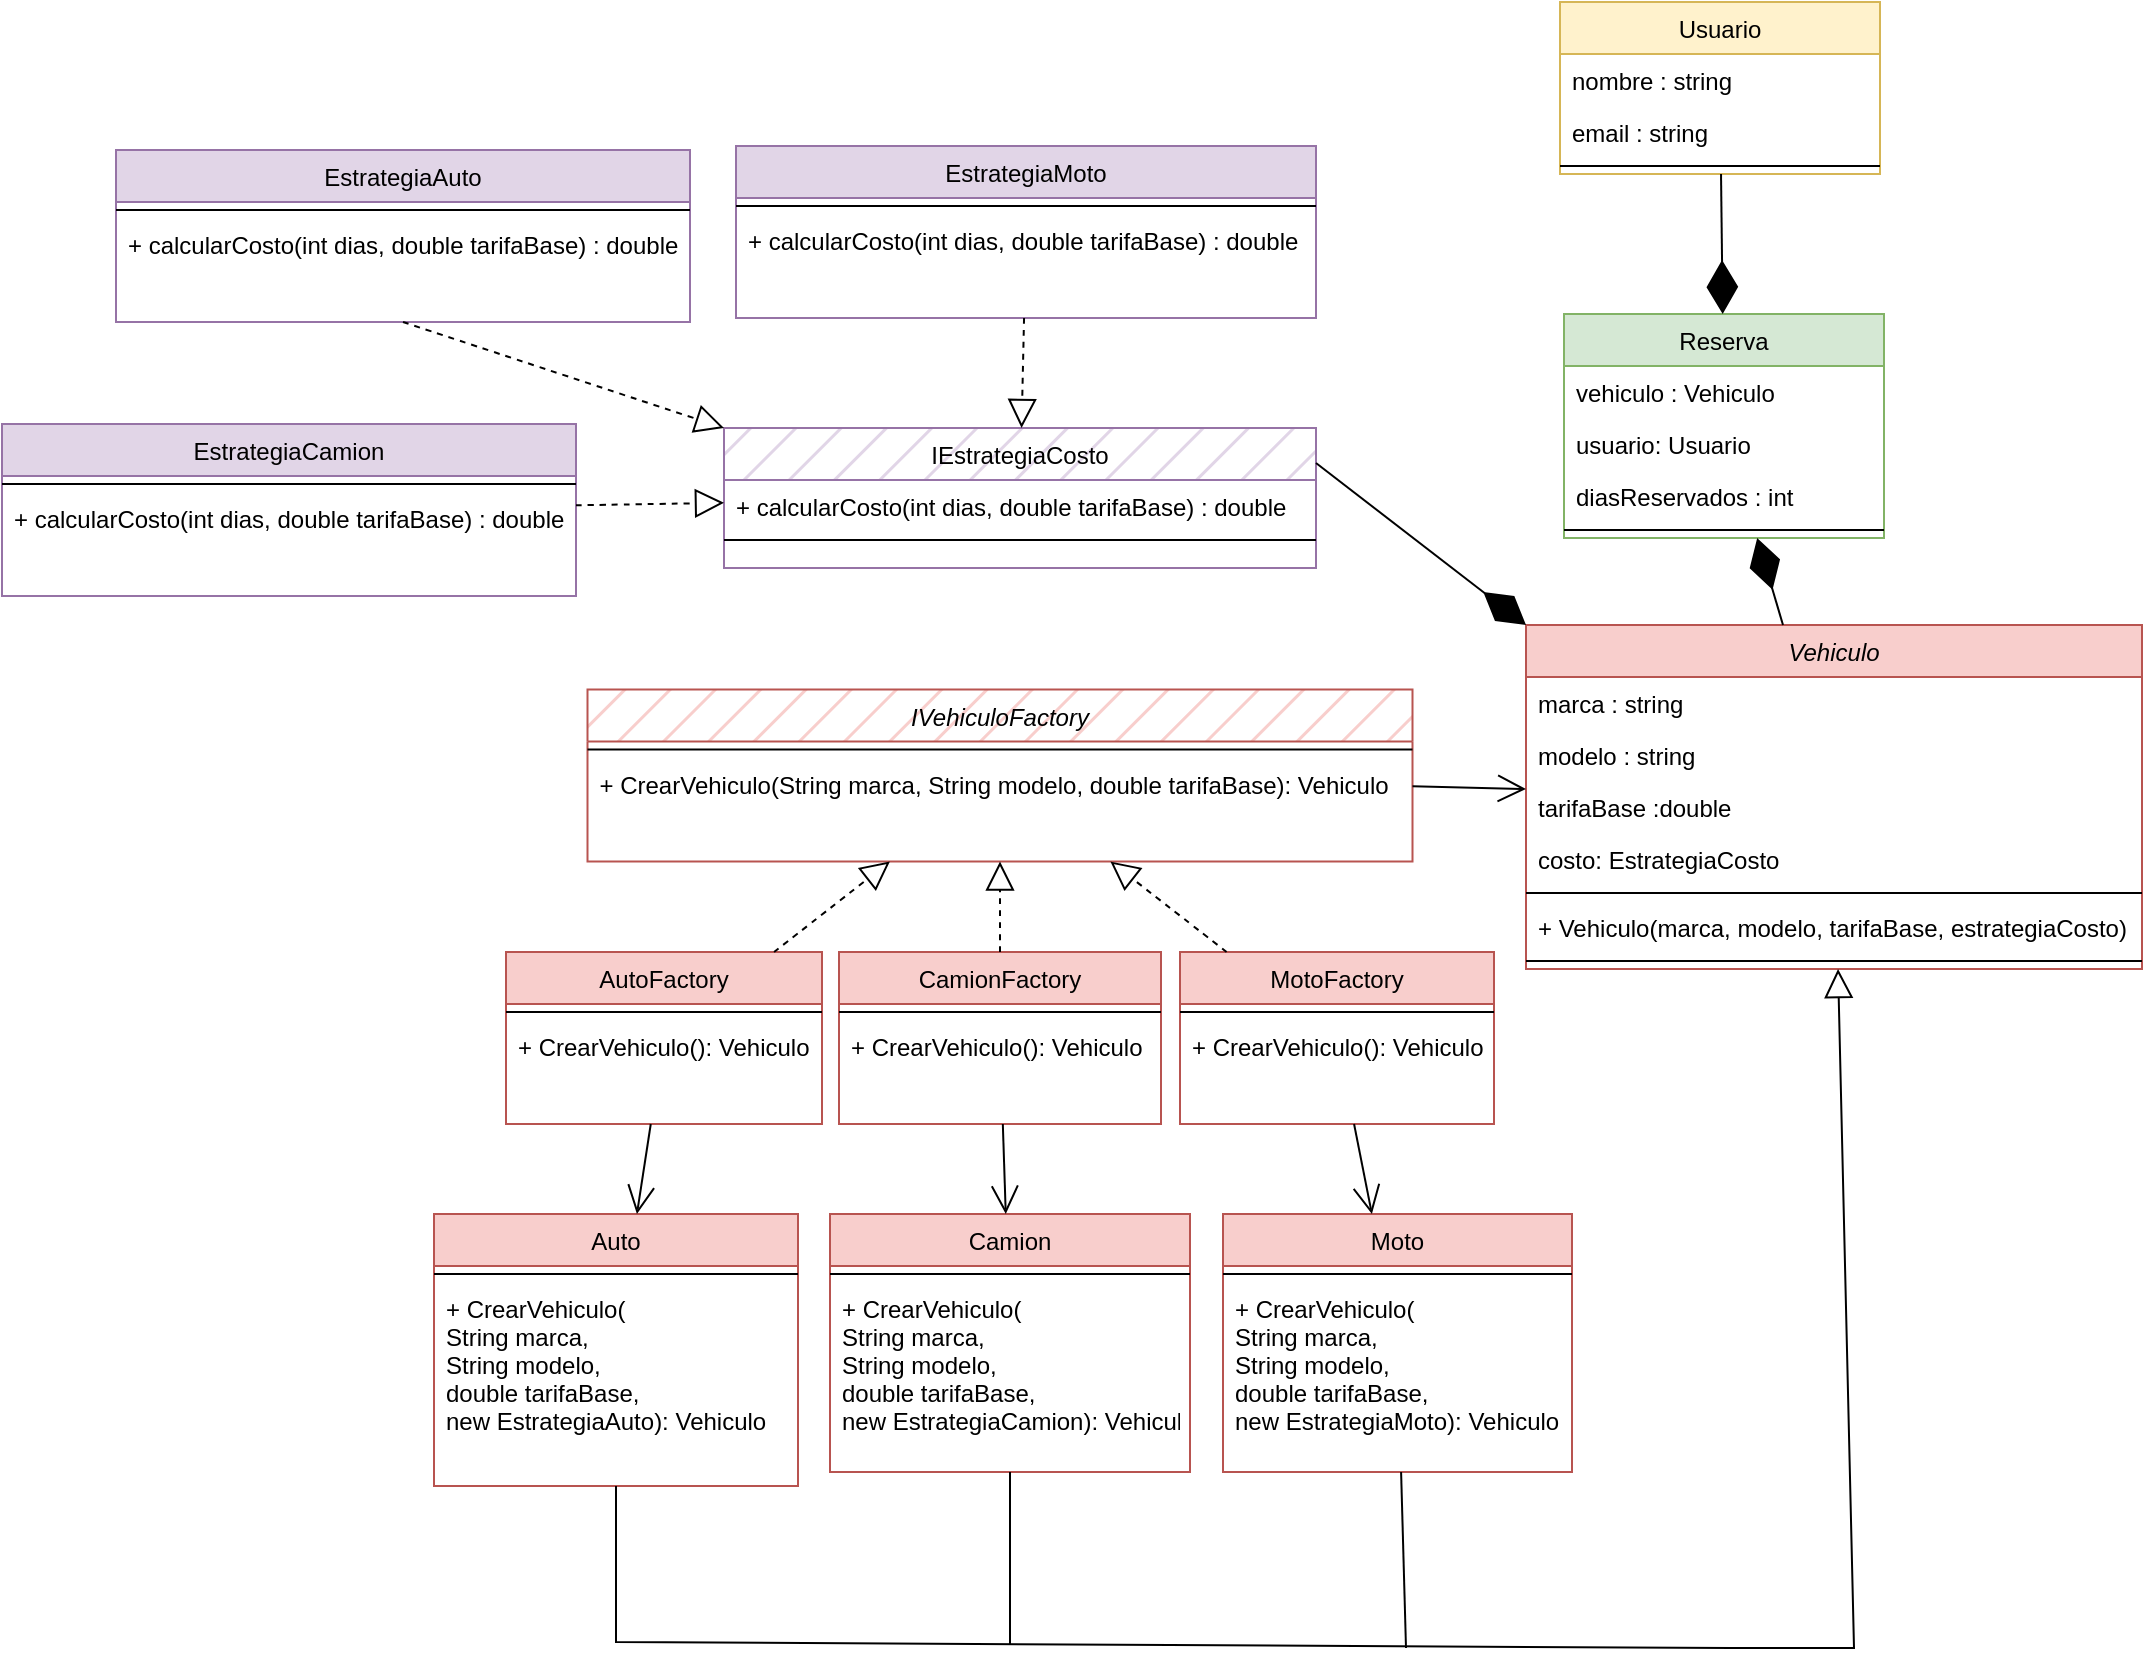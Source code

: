 <mxfile version="24.7.8" pages="2">
  <diagram id="C5RBs43oDa-KdzZeNtuy" name="Original">
    <mxGraphModel dx="1914" dy="1064" grid="0" gridSize="10" guides="1" tooltips="1" connect="1" arrows="1" fold="1" page="0" pageScale="1" pageWidth="827" pageHeight="1169" math="0" shadow="0">
      <root>
        <mxCell id="WIyWlLk6GJQsqaUBKTNV-0" />
        <mxCell id="WIyWlLk6GJQsqaUBKTNV-1" parent="WIyWlLk6GJQsqaUBKTNV-0" />
        <mxCell id="zkfFHV4jXpPFQw0GAbJ--0" value="Vehiculo" style="swimlane;fontStyle=2;align=center;verticalAlign=top;childLayout=stackLayout;horizontal=1;startSize=26;horizontalStack=0;resizeParent=1;resizeLast=0;collapsible=1;marginBottom=0;rounded=0;shadow=0;strokeWidth=1;fillColor=#f8cecc;strokeColor=#b85450;fillStyle=auto;" parent="WIyWlLk6GJQsqaUBKTNV-1" vertex="1">
          <mxGeometry x="135" y="2.5" width="308" height="172" as="geometry">
            <mxRectangle x="230" y="140" width="160" height="26" as="alternateBounds" />
          </mxGeometry>
        </mxCell>
        <mxCell id="zkfFHV4jXpPFQw0GAbJ--1" value="marca : string" style="text;align=left;verticalAlign=top;spacingLeft=4;spacingRight=4;overflow=hidden;rotatable=0;points=[[0,0.5],[1,0.5]];portConstraint=eastwest;" parent="zkfFHV4jXpPFQw0GAbJ--0" vertex="1">
          <mxGeometry y="26" width="308" height="26" as="geometry" />
        </mxCell>
        <mxCell id="zkfFHV4jXpPFQw0GAbJ--2" value="modelo : string" style="text;align=left;verticalAlign=top;spacingLeft=4;spacingRight=4;overflow=hidden;rotatable=0;points=[[0,0.5],[1,0.5]];portConstraint=eastwest;rounded=0;shadow=0;html=0;" parent="zkfFHV4jXpPFQw0GAbJ--0" vertex="1">
          <mxGeometry y="52" width="308" height="26" as="geometry" />
        </mxCell>
        <mxCell id="wvxQ8OPLsfqXqFjF3ty4-93" value="tarifaBase :double" style="text;align=left;verticalAlign=top;spacingLeft=4;spacingRight=4;overflow=hidden;rotatable=0;points=[[0,0.5],[1,0.5]];portConstraint=eastwest;rounded=0;shadow=0;html=0;" parent="zkfFHV4jXpPFQw0GAbJ--0" vertex="1">
          <mxGeometry y="78" width="308" height="26" as="geometry" />
        </mxCell>
        <mxCell id="wvxQ8OPLsfqXqFjF3ty4-92" value="costo: EstrategiaCosto" style="text;align=left;verticalAlign=top;spacingLeft=4;spacingRight=4;overflow=hidden;rotatable=0;points=[[0,0.5],[1,0.5]];portConstraint=eastwest;rounded=0;shadow=0;html=0;" parent="zkfFHV4jXpPFQw0GAbJ--0" vertex="1">
          <mxGeometry y="104" width="308" height="26" as="geometry" />
        </mxCell>
        <mxCell id="zkfFHV4jXpPFQw0GAbJ--4" value="" style="line;html=1;strokeWidth=1;align=left;verticalAlign=middle;spacingTop=-1;spacingLeft=3;spacingRight=3;rotatable=0;labelPosition=right;points=[];portConstraint=eastwest;" parent="zkfFHV4jXpPFQw0GAbJ--0" vertex="1">
          <mxGeometry y="130" width="308" height="8" as="geometry" />
        </mxCell>
        <mxCell id="wvxQ8OPLsfqXqFjF3ty4-100" value="+ Vehiculo(marca, modelo, tarifaBase, estrategiaCosto)" style="text;align=left;verticalAlign=top;spacingLeft=4;spacingRight=4;overflow=hidden;rotatable=0;points=[[0,0.5],[1,0.5]];portConstraint=eastwest;rounded=0;shadow=0;html=0;" parent="zkfFHV4jXpPFQw0GAbJ--0" vertex="1">
          <mxGeometry y="138" width="308" height="26" as="geometry" />
        </mxCell>
        <mxCell id="wvxQ8OPLsfqXqFjF3ty4-101" value="" style="line;html=1;strokeWidth=1;align=left;verticalAlign=middle;spacingTop=-1;spacingLeft=3;spacingRight=3;rotatable=0;labelPosition=right;points=[];portConstraint=eastwest;" parent="zkfFHV4jXpPFQw0GAbJ--0" vertex="1">
          <mxGeometry y="164" width="308" height="8" as="geometry" />
        </mxCell>
        <mxCell id="zkfFHV4jXpPFQw0GAbJ--6" value="Auto" style="swimlane;fontStyle=0;align=center;verticalAlign=top;childLayout=stackLayout;horizontal=1;startSize=26;horizontalStack=0;resizeParent=1;resizeLast=0;collapsible=1;marginBottom=0;rounded=0;shadow=0;strokeWidth=1;fillColor=#f8cecc;strokeColor=#b85450;" parent="WIyWlLk6GJQsqaUBKTNV-1" vertex="1">
          <mxGeometry x="-411" y="297" width="182" height="136" as="geometry">
            <mxRectangle x="130" y="380" width="160" height="26" as="alternateBounds" />
          </mxGeometry>
        </mxCell>
        <mxCell id="zkfFHV4jXpPFQw0GAbJ--9" value="" style="line;html=1;strokeWidth=1;align=left;verticalAlign=middle;spacingTop=-1;spacingLeft=3;spacingRight=3;rotatable=0;labelPosition=right;points=[];portConstraint=eastwest;" parent="zkfFHV4jXpPFQw0GAbJ--6" vertex="1">
          <mxGeometry y="26" width="182" height="8" as="geometry" />
        </mxCell>
        <mxCell id="wvxQ8OPLsfqXqFjF3ty4-94" value="+ CrearVehiculo(&#xa;String marca, &#xa;String modelo, &#xa;double tarifaBase, &#xa;new EstrategiaAuto): Vehiculo" style="text;align=left;verticalAlign=top;spacingLeft=4;spacingRight=4;overflow=hidden;rotatable=0;points=[[0,0.5],[1,0.5]];portConstraint=eastwest;" parent="zkfFHV4jXpPFQw0GAbJ--6" vertex="1">
          <mxGeometry y="34" width="182" height="102" as="geometry" />
        </mxCell>
        <mxCell id="zkfFHV4jXpPFQw0GAbJ--13" value="Moto" style="swimlane;fontStyle=0;align=center;verticalAlign=top;childLayout=stackLayout;horizontal=1;startSize=26;horizontalStack=0;resizeParent=1;resizeLast=0;collapsible=1;marginBottom=0;rounded=0;shadow=0;strokeWidth=1;fillColor=#f8cecc;strokeColor=#b85450;" parent="WIyWlLk6GJQsqaUBKTNV-1" vertex="1">
          <mxGeometry x="-16.5" y="297" width="174.5" height="129" as="geometry">
            <mxRectangle x="340" y="380" width="170" height="26" as="alternateBounds" />
          </mxGeometry>
        </mxCell>
        <mxCell id="zkfFHV4jXpPFQw0GAbJ--15" value="" style="line;html=1;strokeWidth=1;align=left;verticalAlign=middle;spacingTop=-1;spacingLeft=3;spacingRight=3;rotatable=0;labelPosition=right;points=[];portConstraint=eastwest;" parent="zkfFHV4jXpPFQw0GAbJ--13" vertex="1">
          <mxGeometry y="26" width="174.5" height="8" as="geometry" />
        </mxCell>
        <mxCell id="wvxQ8OPLsfqXqFjF3ty4-96" value="+ CrearVehiculo(&#xa;String marca, &#xa;String modelo, &#xa;double tarifaBase, &#xa;new EstrategiaMoto): Vehiculo" style="text;align=left;verticalAlign=top;spacingLeft=4;spacingRight=4;overflow=hidden;rotatable=0;points=[[0,0.5],[1,0.5]];portConstraint=eastwest;" parent="zkfFHV4jXpPFQw0GAbJ--13" vertex="1">
          <mxGeometry y="34" width="174.5" height="95" as="geometry" />
        </mxCell>
        <mxCell id="wvxQ8OPLsfqXqFjF3ty4-0" value="Camion" style="swimlane;fontStyle=0;align=center;verticalAlign=top;childLayout=stackLayout;horizontal=1;startSize=26;horizontalStack=0;resizeParent=1;resizeLast=0;collapsible=1;marginBottom=0;rounded=0;shadow=0;strokeWidth=1;swimlaneLine=1;fillColor=#f8cecc;strokeColor=#b85450;" parent="WIyWlLk6GJQsqaUBKTNV-1" vertex="1">
          <mxGeometry x="-213" y="297" width="180" height="129" as="geometry">
            <mxRectangle x="340" y="380" width="170" height="26" as="alternateBounds" />
          </mxGeometry>
        </mxCell>
        <mxCell id="wvxQ8OPLsfqXqFjF3ty4-2" value="" style="line;html=1;strokeWidth=1;align=left;verticalAlign=middle;spacingTop=-1;spacingLeft=3;spacingRight=3;rotatable=0;labelPosition=right;points=[];portConstraint=eastwest;" parent="wvxQ8OPLsfqXqFjF3ty4-0" vertex="1">
          <mxGeometry y="26" width="180" height="8" as="geometry" />
        </mxCell>
        <mxCell id="wvxQ8OPLsfqXqFjF3ty4-95" value="+ CrearVehiculo(&#xa;String marca, &#xa;String modelo, &#xa;double tarifaBase, &#xa;new EstrategiaCamion): Vehiculo" style="text;align=left;verticalAlign=top;spacingLeft=4;spacingRight=4;overflow=hidden;rotatable=0;points=[[0,0.5],[1,0.5]];portConstraint=eastwest;" parent="wvxQ8OPLsfqXqFjF3ty4-0" vertex="1">
          <mxGeometry y="34" width="180" height="95" as="geometry" />
        </mxCell>
        <mxCell id="wvxQ8OPLsfqXqFjF3ty4-12" value="Reserva" style="swimlane;fontStyle=0;align=center;verticalAlign=top;childLayout=stackLayout;horizontal=1;startSize=26;horizontalStack=0;resizeParent=1;resizeLast=0;collapsible=1;marginBottom=0;rounded=0;shadow=0;strokeWidth=1;fillColor=#d5e8d4;strokeColor=#82b366;" parent="WIyWlLk6GJQsqaUBKTNV-1" vertex="1">
          <mxGeometry x="154" y="-153" width="160" height="112" as="geometry">
            <mxRectangle x="340" y="380" width="170" height="26" as="alternateBounds" />
          </mxGeometry>
        </mxCell>
        <mxCell id="wvxQ8OPLsfqXqFjF3ty4-30" value="vehiculo : Vehiculo" style="text;align=left;verticalAlign=top;spacingLeft=4;spacingRight=4;overflow=hidden;rotatable=0;points=[[0,0.5],[1,0.5]];portConstraint=eastwest;" parent="wvxQ8OPLsfqXqFjF3ty4-12" vertex="1">
          <mxGeometry y="26" width="160" height="26" as="geometry" />
        </mxCell>
        <mxCell id="wvxQ8OPLsfqXqFjF3ty4-31" value="usuario: Usuario" style="text;align=left;verticalAlign=top;spacingLeft=4;spacingRight=4;overflow=hidden;rotatable=0;points=[[0,0.5],[1,0.5]];portConstraint=eastwest;" parent="wvxQ8OPLsfqXqFjF3ty4-12" vertex="1">
          <mxGeometry y="52" width="160" height="26" as="geometry" />
        </mxCell>
        <mxCell id="wvxQ8OPLsfqXqFjF3ty4-13" value="diasReservados : int" style="text;align=left;verticalAlign=top;spacingLeft=4;spacingRight=4;overflow=hidden;rotatable=0;points=[[0,0.5],[1,0.5]];portConstraint=eastwest;" parent="wvxQ8OPLsfqXqFjF3ty4-12" vertex="1">
          <mxGeometry y="78" width="160" height="26" as="geometry" />
        </mxCell>
        <mxCell id="wvxQ8OPLsfqXqFjF3ty4-14" value="" style="line;html=1;strokeWidth=1;align=left;verticalAlign=middle;spacingTop=-1;spacingLeft=3;spacingRight=3;rotatable=0;labelPosition=right;points=[];portConstraint=eastwest;" parent="wvxQ8OPLsfqXqFjF3ty4-12" vertex="1">
          <mxGeometry y="104" width="160" height="8" as="geometry" />
        </mxCell>
        <mxCell id="wvxQ8OPLsfqXqFjF3ty4-15" value="IVehiculoFactory" style="swimlane;fontStyle=2;align=center;verticalAlign=top;childLayout=stackLayout;horizontal=1;startSize=26;horizontalStack=0;resizeParent=1;resizeLast=0;collapsible=1;marginBottom=0;rounded=0;shadow=0;strokeWidth=1;fillStyle=hatch;fillColor=#f8cecc;strokeColor=#b85450;" parent="WIyWlLk6GJQsqaUBKTNV-1" vertex="1">
          <mxGeometry x="-334.25" y="34.75" width="412.5" height="86" as="geometry">
            <mxRectangle x="340" y="380" width="170" height="26" as="alternateBounds" />
          </mxGeometry>
        </mxCell>
        <mxCell id="wvxQ8OPLsfqXqFjF3ty4-17" value="" style="line;html=1;strokeWidth=1;align=left;verticalAlign=middle;spacingTop=-1;spacingLeft=3;spacingRight=3;rotatable=0;labelPosition=right;points=[];portConstraint=eastwest;" parent="wvxQ8OPLsfqXqFjF3ty4-15" vertex="1">
          <mxGeometry y="26" width="412.5" height="8" as="geometry" />
        </mxCell>
        <mxCell id="wvxQ8OPLsfqXqFjF3ty4-67" value="+ CrearVehiculo(String marca, String modelo, double tarifaBase): Vehiculo" style="text;align=left;verticalAlign=top;spacingLeft=4;spacingRight=4;overflow=hidden;rotatable=0;points=[[0,0.5],[1,0.5]];portConstraint=eastwest;" parent="wvxQ8OPLsfqXqFjF3ty4-15" vertex="1">
          <mxGeometry y="34" width="412.5" height="26" as="geometry" />
        </mxCell>
        <mxCell id="wvxQ8OPLsfqXqFjF3ty4-18" value="Usuario" style="swimlane;fontStyle=0;align=center;verticalAlign=top;childLayout=stackLayout;horizontal=1;startSize=26;horizontalStack=0;resizeParent=1;resizeLast=0;collapsible=1;marginBottom=0;rounded=0;shadow=0;strokeWidth=1;fillColor=#fff2cc;strokeColor=#d6b656;" parent="WIyWlLk6GJQsqaUBKTNV-1" vertex="1">
          <mxGeometry x="152" y="-309" width="160" height="86" as="geometry">
            <mxRectangle x="340" y="380" width="170" height="26" as="alternateBounds" />
          </mxGeometry>
        </mxCell>
        <mxCell id="wvxQ8OPLsfqXqFjF3ty4-19" value="nombre : string" style="text;align=left;verticalAlign=top;spacingLeft=4;spacingRight=4;overflow=hidden;rotatable=0;points=[[0,0.5],[1,0.5]];portConstraint=eastwest;" parent="wvxQ8OPLsfqXqFjF3ty4-18" vertex="1">
          <mxGeometry y="26" width="160" height="26" as="geometry" />
        </mxCell>
        <mxCell id="wvxQ8OPLsfqXqFjF3ty4-24" value="email : string" style="text;align=left;verticalAlign=top;spacingLeft=4;spacingRight=4;overflow=hidden;rotatable=0;points=[[0,0.5],[1,0.5]];portConstraint=eastwest;" parent="wvxQ8OPLsfqXqFjF3ty4-18" vertex="1">
          <mxGeometry y="52" width="160" height="26" as="geometry" />
        </mxCell>
        <mxCell id="wvxQ8OPLsfqXqFjF3ty4-20" value="" style="line;html=1;strokeWidth=1;align=left;verticalAlign=middle;spacingTop=-1;spacingLeft=3;spacingRight=3;rotatable=0;labelPosition=right;points=[];portConstraint=eastwest;" parent="wvxQ8OPLsfqXqFjF3ty4-18" vertex="1">
          <mxGeometry y="78" width="160" height="8" as="geometry" />
        </mxCell>
        <mxCell id="wvxQ8OPLsfqXqFjF3ty4-25" value="IEstrategiaCosto" style="swimlane;fontStyle=0;align=center;verticalAlign=top;childLayout=stackLayout;horizontal=1;startSize=26;horizontalStack=0;resizeParent=1;resizeLast=0;collapsible=1;marginBottom=0;rounded=0;shadow=0;strokeWidth=1;fillColor=#e1d5e7;strokeColor=#9673a6;swimlaneFillColor=none;fillStyle=hatch;" parent="WIyWlLk6GJQsqaUBKTNV-1" vertex="1">
          <mxGeometry x="-266" y="-96" width="296" height="70" as="geometry">
            <mxRectangle x="340" y="380" width="170" height="26" as="alternateBounds" />
          </mxGeometry>
        </mxCell>
        <mxCell id="wvxQ8OPLsfqXqFjF3ty4-26" value="+ calcularCosto(int dias, double tarifaBase) : double" style="text;align=left;verticalAlign=top;spacingLeft=4;spacingRight=4;overflow=hidden;rotatable=0;points=[[0,0.5],[1,0.5]];portConstraint=eastwest;" parent="wvxQ8OPLsfqXqFjF3ty4-25" vertex="1">
          <mxGeometry y="26" width="296" height="26" as="geometry" />
        </mxCell>
        <mxCell id="wvxQ8OPLsfqXqFjF3ty4-27" value="" style="line;html=1;strokeWidth=1;align=left;verticalAlign=middle;spacingTop=-1;spacingLeft=3;spacingRight=3;rotatable=0;labelPosition=right;points=[];portConstraint=eastwest;" parent="wvxQ8OPLsfqXqFjF3ty4-25" vertex="1">
          <mxGeometry y="52" width="296" height="8" as="geometry" />
        </mxCell>
        <mxCell id="wvxQ8OPLsfqXqFjF3ty4-28" value="" style="endArrow=diamondThin;endFill=1;endSize=24;html=1;rounded=0;fontSize=12;curved=1;" parent="WIyWlLk6GJQsqaUBKTNV-1" source="zkfFHV4jXpPFQw0GAbJ--0" target="wvxQ8OPLsfqXqFjF3ty4-12" edge="1">
          <mxGeometry width="160" relative="1" as="geometry">
            <mxPoint x="603" y="208" as="sourcePoint" />
            <mxPoint x="763" y="208" as="targetPoint" />
          </mxGeometry>
        </mxCell>
        <mxCell id="wvxQ8OPLsfqXqFjF3ty4-29" value="" style="endArrow=diamondThin;endFill=1;endSize=24;html=1;rounded=0;fontSize=12;curved=1;" parent="WIyWlLk6GJQsqaUBKTNV-1" source="wvxQ8OPLsfqXqFjF3ty4-18" target="wvxQ8OPLsfqXqFjF3ty4-12" edge="1">
          <mxGeometry width="160" relative="1" as="geometry">
            <mxPoint x="603" y="208" as="sourcePoint" />
            <mxPoint x="763" y="208" as="targetPoint" />
          </mxGeometry>
        </mxCell>
        <mxCell id="wvxQ8OPLsfqXqFjF3ty4-32" value="EstrategiaMoto" style="swimlane;fontStyle=0;align=center;verticalAlign=top;childLayout=stackLayout;horizontal=1;startSize=26;horizontalStack=0;resizeParent=1;resizeLast=0;collapsible=1;marginBottom=0;rounded=0;shadow=0;strokeWidth=1;fillColor=#e1d5e7;strokeColor=#9673a6;" parent="WIyWlLk6GJQsqaUBKTNV-1" vertex="1">
          <mxGeometry x="-260" y="-237" width="290" height="86" as="geometry">
            <mxRectangle x="130" y="380" width="160" height="26" as="alternateBounds" />
          </mxGeometry>
        </mxCell>
        <mxCell id="wvxQ8OPLsfqXqFjF3ty4-34" value="" style="line;html=1;strokeWidth=1;align=left;verticalAlign=middle;spacingTop=-1;spacingLeft=3;spacingRight=3;rotatable=0;labelPosition=right;points=[];portConstraint=eastwest;" parent="wvxQ8OPLsfqXqFjF3ty4-32" vertex="1">
          <mxGeometry y="26" width="290" height="8" as="geometry" />
        </mxCell>
        <mxCell id="wvxQ8OPLsfqXqFjF3ty4-44" value="+ calcularCosto(int dias, double tarifaBase) : double" style="text;align=left;verticalAlign=top;spacingLeft=4;spacingRight=4;overflow=hidden;rotatable=0;points=[[0,0.5],[1,0.5]];portConstraint=eastwest;" parent="wvxQ8OPLsfqXqFjF3ty4-32" vertex="1">
          <mxGeometry y="34" width="290" height="26" as="geometry" />
        </mxCell>
        <mxCell id="wvxQ8OPLsfqXqFjF3ty4-35" value="EstrategiaCamion" style="swimlane;fontStyle=0;align=center;verticalAlign=top;childLayout=stackLayout;horizontal=1;startSize=26;horizontalStack=0;resizeParent=1;resizeLast=0;collapsible=1;marginBottom=0;rounded=0;shadow=0;strokeWidth=1;fillColor=#e1d5e7;strokeColor=#9673a6;" parent="WIyWlLk6GJQsqaUBKTNV-1" vertex="1">
          <mxGeometry x="-627" y="-98" width="287" height="86" as="geometry">
            <mxRectangle x="776" y="-78" width="170" height="26" as="alternateBounds" />
          </mxGeometry>
        </mxCell>
        <mxCell id="wvxQ8OPLsfqXqFjF3ty4-37" value="" style="line;html=1;strokeWidth=1;align=left;verticalAlign=middle;spacingTop=-1;spacingLeft=3;spacingRight=3;rotatable=0;labelPosition=right;points=[];portConstraint=eastwest;" parent="wvxQ8OPLsfqXqFjF3ty4-35" vertex="1">
          <mxGeometry y="26" width="287" height="8" as="geometry" />
        </mxCell>
        <mxCell id="wvxQ8OPLsfqXqFjF3ty4-46" value="+ calcularCosto(int dias, double tarifaBase) : double" style="text;align=left;verticalAlign=top;spacingLeft=4;spacingRight=4;overflow=hidden;rotatable=0;points=[[0,0.5],[1,0.5]];portConstraint=eastwest;" parent="wvxQ8OPLsfqXqFjF3ty4-35" vertex="1">
          <mxGeometry y="34" width="287" height="26" as="geometry" />
        </mxCell>
        <mxCell id="wvxQ8OPLsfqXqFjF3ty4-38" value="EstrategiaAuto" style="swimlane;fontStyle=0;align=center;verticalAlign=top;childLayout=stackLayout;horizontal=1;startSize=26;horizontalStack=0;resizeParent=1;resizeLast=0;collapsible=1;marginBottom=0;rounded=0;shadow=0;strokeWidth=1;swimlaneLine=1;fillColor=#e1d5e7;strokeColor=#9673a6;" parent="WIyWlLk6GJQsqaUBKTNV-1" vertex="1">
          <mxGeometry x="-570" y="-235" width="287" height="86" as="geometry">
            <mxRectangle x="340" y="380" width="170" height="26" as="alternateBounds" />
          </mxGeometry>
        </mxCell>
        <mxCell id="wvxQ8OPLsfqXqFjF3ty4-40" value="" style="line;html=1;strokeWidth=1;align=left;verticalAlign=middle;spacingTop=-1;spacingLeft=3;spacingRight=3;rotatable=0;labelPosition=right;points=[];portConstraint=eastwest;" parent="wvxQ8OPLsfqXqFjF3ty4-38" vertex="1">
          <mxGeometry y="26" width="287" height="8" as="geometry" />
        </mxCell>
        <mxCell id="wvxQ8OPLsfqXqFjF3ty4-45" value="+ calcularCosto(int dias, double tarifaBase) : double" style="text;align=left;verticalAlign=top;spacingLeft=4;spacingRight=4;overflow=hidden;rotatable=0;points=[[0,0.5],[1,0.5]];portConstraint=eastwest;" parent="wvxQ8OPLsfqXqFjF3ty4-38" vertex="1">
          <mxGeometry y="34" width="287" height="26" as="geometry" />
        </mxCell>
        <mxCell id="wvxQ8OPLsfqXqFjF3ty4-41" value="" style="endArrow=block;dashed=1;endFill=0;endSize=12;html=1;rounded=0;fontSize=12;curved=1;" parent="WIyWlLk6GJQsqaUBKTNV-1" source="wvxQ8OPLsfqXqFjF3ty4-32" target="wvxQ8OPLsfqXqFjF3ty4-25" edge="1">
          <mxGeometry width="160" relative="1" as="geometry">
            <mxPoint x="310" y="110" as="sourcePoint" />
            <mxPoint x="310" y="55" as="targetPoint" />
          </mxGeometry>
        </mxCell>
        <mxCell id="wvxQ8OPLsfqXqFjF3ty4-42" value="" style="endArrow=block;dashed=1;endFill=0;endSize=12;html=1;rounded=0;fontSize=12;curved=1;entryX=0;entryY=0;entryDx=0;entryDy=0;exitX=0.5;exitY=1;exitDx=0;exitDy=0;" parent="WIyWlLk6GJQsqaUBKTNV-1" source="wvxQ8OPLsfqXqFjF3ty4-38" target="wvxQ8OPLsfqXqFjF3ty4-25" edge="1">
          <mxGeometry width="160" relative="1" as="geometry">
            <mxPoint x="522" y="-66" as="sourcePoint" />
            <mxPoint x="522" y="-138" as="targetPoint" />
          </mxGeometry>
        </mxCell>
        <mxCell id="wvxQ8OPLsfqXqFjF3ty4-43" value="" style="endArrow=block;dashed=1;endFill=0;endSize=12;html=1;rounded=0;fontSize=12;curved=1;" parent="WIyWlLk6GJQsqaUBKTNV-1" source="wvxQ8OPLsfqXqFjF3ty4-35" target="wvxQ8OPLsfqXqFjF3ty4-25" edge="1">
          <mxGeometry width="160" relative="1" as="geometry">
            <mxPoint x="652" y="-68" as="sourcePoint" />
            <mxPoint x="565" y="-138" as="targetPoint" />
          </mxGeometry>
        </mxCell>
        <mxCell id="wvxQ8OPLsfqXqFjF3ty4-47" value="" style="endArrow=diamondThin;endFill=1;endSize=24;html=1;rounded=0;fontSize=12;curved=0;exitX=1;exitY=0.25;exitDx=0;exitDy=0;entryX=0;entryY=0;entryDx=0;entryDy=0;" parent="WIyWlLk6GJQsqaUBKTNV-1" source="wvxQ8OPLsfqXqFjF3ty4-25" target="zkfFHV4jXpPFQw0GAbJ--0" edge="1">
          <mxGeometry width="160" relative="1" as="geometry">
            <mxPoint x="407" y="196" as="sourcePoint" />
            <mxPoint x="485" y="190" as="targetPoint" />
            <Array as="points" />
          </mxGeometry>
        </mxCell>
        <mxCell id="wvxQ8OPLsfqXqFjF3ty4-51" value="AutoFactory" style="swimlane;fontStyle=0;align=center;verticalAlign=top;childLayout=stackLayout;horizontal=1;startSize=26;horizontalStack=0;resizeParent=1;resizeLast=0;collapsible=1;marginBottom=0;rounded=0;shadow=0;strokeWidth=1;fillColor=#f8cecc;strokeColor=#b85450;" parent="WIyWlLk6GJQsqaUBKTNV-1" vertex="1">
          <mxGeometry x="-375" y="166" width="158" height="86" as="geometry">
            <mxRectangle x="130" y="380" width="160" height="26" as="alternateBounds" />
          </mxGeometry>
        </mxCell>
        <mxCell id="wvxQ8OPLsfqXqFjF3ty4-53" value="" style="line;html=1;strokeWidth=1;align=left;verticalAlign=middle;spacingTop=-1;spacingLeft=3;spacingRight=3;rotatable=0;labelPosition=right;points=[];portConstraint=eastwest;" parent="wvxQ8OPLsfqXqFjF3ty4-51" vertex="1">
          <mxGeometry y="26" width="158" height="8" as="geometry" />
        </mxCell>
        <mxCell id="wvxQ8OPLsfqXqFjF3ty4-68" value="+ CrearVehiculo(): Vehiculo" style="text;align=left;verticalAlign=top;spacingLeft=4;spacingRight=4;overflow=hidden;rotatable=0;points=[[0,0.5],[1,0.5]];portConstraint=eastwest;" parent="wvxQ8OPLsfqXqFjF3ty4-51" vertex="1">
          <mxGeometry y="34" width="158" height="26" as="geometry" />
        </mxCell>
        <mxCell id="wvxQ8OPLsfqXqFjF3ty4-57" value="CamionFactory" style="swimlane;fontStyle=0;align=center;verticalAlign=top;childLayout=stackLayout;horizontal=1;startSize=26;horizontalStack=0;resizeParent=1;resizeLast=0;collapsible=1;marginBottom=0;rounded=0;shadow=0;strokeWidth=1;swimlaneLine=1;fillColor=#f8cecc;strokeColor=#b85450;" parent="WIyWlLk6GJQsqaUBKTNV-1" vertex="1">
          <mxGeometry x="-208.5" y="166" width="161" height="86" as="geometry">
            <mxRectangle x="340" y="380" width="170" height="26" as="alternateBounds" />
          </mxGeometry>
        </mxCell>
        <mxCell id="wvxQ8OPLsfqXqFjF3ty4-59" value="" style="line;html=1;strokeWidth=1;align=left;verticalAlign=middle;spacingTop=-1;spacingLeft=3;spacingRight=3;rotatable=0;labelPosition=right;points=[];portConstraint=eastwest;" parent="wvxQ8OPLsfqXqFjF3ty4-57" vertex="1">
          <mxGeometry y="26" width="161" height="8" as="geometry" />
        </mxCell>
        <mxCell id="wvxQ8OPLsfqXqFjF3ty4-69" value="+ CrearVehiculo(): Vehiculo" style="text;align=left;verticalAlign=top;spacingLeft=4;spacingRight=4;overflow=hidden;rotatable=0;points=[[0,0.5],[1,0.5]];portConstraint=eastwest;" parent="wvxQ8OPLsfqXqFjF3ty4-57" vertex="1">
          <mxGeometry y="34" width="161" height="26" as="geometry" />
        </mxCell>
        <mxCell id="wvxQ8OPLsfqXqFjF3ty4-54" value="MotoFactory" style="swimlane;fontStyle=0;align=center;verticalAlign=top;childLayout=stackLayout;horizontal=1;startSize=26;horizontalStack=0;resizeParent=1;resizeLast=0;collapsible=1;marginBottom=0;rounded=0;shadow=0;strokeWidth=1;fillColor=#f8cecc;strokeColor=#b85450;" parent="WIyWlLk6GJQsqaUBKTNV-1" vertex="1">
          <mxGeometry x="-38" y="166" width="157" height="86" as="geometry">
            <mxRectangle x="340" y="380" width="170" height="26" as="alternateBounds" />
          </mxGeometry>
        </mxCell>
        <mxCell id="wvxQ8OPLsfqXqFjF3ty4-56" value="" style="line;html=1;strokeWidth=1;align=left;verticalAlign=middle;spacingTop=-1;spacingLeft=3;spacingRight=3;rotatable=0;labelPosition=right;points=[];portConstraint=eastwest;" parent="wvxQ8OPLsfqXqFjF3ty4-54" vertex="1">
          <mxGeometry y="26" width="157" height="8" as="geometry" />
        </mxCell>
        <mxCell id="wvxQ8OPLsfqXqFjF3ty4-70" value="+ CrearVehiculo(): Vehiculo" style="text;align=left;verticalAlign=top;spacingLeft=4;spacingRight=4;overflow=hidden;rotatable=0;points=[[0,0.5],[1,0.5]];portConstraint=eastwest;" parent="wvxQ8OPLsfqXqFjF3ty4-54" vertex="1">
          <mxGeometry y="34" width="157" height="26" as="geometry" />
        </mxCell>
        <mxCell id="wvxQ8OPLsfqXqFjF3ty4-66" value="" style="endArrow=open;endFill=1;endSize=12;html=1;rounded=0;fontSize=12;curved=1;" parent="WIyWlLk6GJQsqaUBKTNV-1" source="wvxQ8OPLsfqXqFjF3ty4-15" target="zkfFHV4jXpPFQw0GAbJ--0" edge="1">
          <mxGeometry width="160" relative="1" as="geometry">
            <mxPoint x="211" y="288" as="sourcePoint" />
            <mxPoint x="371" y="288" as="targetPoint" />
          </mxGeometry>
        </mxCell>
        <mxCell id="wvxQ8OPLsfqXqFjF3ty4-71" value="" style="endArrow=block;dashed=1;endFill=0;endSize=12;html=1;rounded=0;fontSize=12;curved=1;" parent="WIyWlLk6GJQsqaUBKTNV-1" source="wvxQ8OPLsfqXqFjF3ty4-51" target="wvxQ8OPLsfqXqFjF3ty4-15" edge="1">
          <mxGeometry width="160" relative="1" as="geometry">
            <mxPoint x="-160" y="-7" as="sourcePoint" />
            <mxPoint x="-161" y="49" as="targetPoint" />
          </mxGeometry>
        </mxCell>
        <mxCell id="wvxQ8OPLsfqXqFjF3ty4-72" value="" style="endArrow=block;dashed=1;endFill=0;endSize=12;html=1;rounded=0;fontSize=12;curved=1;" parent="WIyWlLk6GJQsqaUBKTNV-1" source="wvxQ8OPLsfqXqFjF3ty4-57" target="wvxQ8OPLsfqXqFjF3ty4-15" edge="1">
          <mxGeometry width="160" relative="1" as="geometry">
            <mxPoint x="96" y="356" as="sourcePoint" />
            <mxPoint x="152" y="313" as="targetPoint" />
          </mxGeometry>
        </mxCell>
        <mxCell id="wvxQ8OPLsfqXqFjF3ty4-73" value="" style="endArrow=block;dashed=1;endFill=0;endSize=12;html=1;rounded=0;fontSize=12;curved=1;" parent="WIyWlLk6GJQsqaUBKTNV-1" source="wvxQ8OPLsfqXqFjF3ty4-54" target="wvxQ8OPLsfqXqFjF3ty4-15" edge="1">
          <mxGeometry width="160" relative="1" as="geometry">
            <mxPoint x="208" y="356" as="sourcePoint" />
            <mxPoint x="208" y="313" as="targetPoint" />
          </mxGeometry>
        </mxCell>
        <mxCell id="wvxQ8OPLsfqXqFjF3ty4-75" value="" style="endArrow=open;endFill=1;endSize=12;html=1;rounded=0;fontSize=12;curved=1;" parent="WIyWlLk6GJQsqaUBKTNV-1" source="wvxQ8OPLsfqXqFjF3ty4-51" target="zkfFHV4jXpPFQw0GAbJ--6" edge="1">
          <mxGeometry width="160" relative="1" as="geometry">
            <mxPoint x="-73" y="47" as="sourcePoint" />
            <mxPoint x="-21" y="-2" as="targetPoint" />
          </mxGeometry>
        </mxCell>
        <mxCell id="wvxQ8OPLsfqXqFjF3ty4-76" value="" style="endArrow=open;endFill=1;endSize=12;html=1;rounded=0;fontSize=12;curved=1;" parent="WIyWlLk6GJQsqaUBKTNV-1" source="wvxQ8OPLsfqXqFjF3ty4-57" target="wvxQ8OPLsfqXqFjF3ty4-0" edge="1">
          <mxGeometry width="160" relative="1" as="geometry">
            <mxPoint x="-286" y="262" as="sourcePoint" />
            <mxPoint x="-286" y="345" as="targetPoint" />
          </mxGeometry>
        </mxCell>
        <mxCell id="wvxQ8OPLsfqXqFjF3ty4-79" value="" style="endArrow=open;endFill=1;endSize=12;html=1;rounded=0;fontSize=12;curved=1;" parent="WIyWlLk6GJQsqaUBKTNV-1" source="wvxQ8OPLsfqXqFjF3ty4-54" target="zkfFHV4jXpPFQw0GAbJ--13" edge="1">
          <mxGeometry width="160" relative="1" as="geometry">
            <mxPoint x="-117" y="262" as="sourcePoint" />
            <mxPoint x="-115" y="345" as="targetPoint" />
          </mxGeometry>
        </mxCell>
        <mxCell id="wvxQ8OPLsfqXqFjF3ty4-84" value="" style="endArrow=block;endFill=0;endSize=12;html=1;rounded=0;fontSize=12;curved=0;exitX=0.5;exitY=1;exitDx=0;exitDy=0;" parent="WIyWlLk6GJQsqaUBKTNV-1" source="zkfFHV4jXpPFQw0GAbJ--6" target="zkfFHV4jXpPFQw0GAbJ--0" edge="1">
          <mxGeometry width="160" relative="1" as="geometry">
            <mxPoint x="114" y="358" as="sourcePoint" />
            <mxPoint x="465" y="518" as="targetPoint" />
            <Array as="points">
              <mxPoint x="-320" y="511" />
              <mxPoint x="237" y="514" />
              <mxPoint x="299" y="514" />
            </Array>
          </mxGeometry>
        </mxCell>
        <mxCell id="wvxQ8OPLsfqXqFjF3ty4-88" value="" style="endArrow=none;endFill=0;endSize=12;html=1;rounded=0;fontSize=12;curved=1;exitX=0.5;exitY=1;exitDx=0;exitDy=0;" parent="WIyWlLk6GJQsqaUBKTNV-1" source="wvxQ8OPLsfqXqFjF3ty4-0" edge="1">
          <mxGeometry width="160" relative="1" as="geometry">
            <mxPoint x="-128.0" y="351.0" as="sourcePoint" />
            <mxPoint x="-123" y="512" as="targetPoint" />
          </mxGeometry>
        </mxCell>
        <mxCell id="wvxQ8OPLsfqXqFjF3ty4-97" value="" style="endArrow=none;endFill=0;endSize=12;html=1;rounded=0;fontSize=12;curved=1;" parent="WIyWlLk6GJQsqaUBKTNV-1" source="zkfFHV4jXpPFQw0GAbJ--13" edge="1">
          <mxGeometry width="160" relative="1" as="geometry">
            <mxPoint x="-113" y="436" as="sourcePoint" />
            <mxPoint x="75" y="514" as="targetPoint" />
          </mxGeometry>
        </mxCell>
      </root>
    </mxGraphModel>
  </diagram>
  <diagram name="Domenech-Zubiri" id="T1CnzkkoPndsJrCszDoB">
    <mxGraphModel dx="1973" dy="1499" grid="0" gridSize="10" guides="1" tooltips="1" connect="1" arrows="1" fold="1" page="0" pageScale="1" pageWidth="827" pageHeight="1169" math="0" shadow="0">
      <root>
        <mxCell id="EPIT8L2cknYKUzUrUatI-0" />
        <mxCell id="EPIT8L2cknYKUzUrUatI-1" parent="EPIT8L2cknYKUzUrUatI-0" />
        <mxCell id="zW2o5DYzveozB4F10viD-9" style="edgeStyle=orthogonalEdgeStyle;rounded=0;orthogonalLoop=1;jettySize=auto;html=1;endArrow=block;endFill=0;endSize=20;" parent="EPIT8L2cknYKUzUrUatI-1" source="EPIT8L2cknYKUzUrUatI-2" target="zW2o5DYzveozB4F10viD-4" edge="1">
          <mxGeometry relative="1" as="geometry" />
        </mxCell>
        <mxCell id="EPIT8L2cknYKUzUrUatI-2" value="Vehiculo" style="swimlane;fontStyle=0;align=center;verticalAlign=top;childLayout=stackLayout;horizontal=1;startSize=26;horizontalStack=0;resizeParent=1;resizeLast=0;collapsible=1;marginBottom=0;rounded=0;shadow=0;strokeWidth=1;fillColor=#f8cecc;strokeColor=#b85450;fillStyle=auto;" parent="EPIT8L2cknYKUzUrUatI-1" vertex="1">
          <mxGeometry x="189" y="181" width="308" height="272" as="geometry">
            <mxRectangle x="230" y="140" width="160" height="26" as="alternateBounds" />
          </mxGeometry>
        </mxCell>
        <mxCell id="WB49ISa3PTELU7YtOl21-6" value="- tipo: Enum" style="text;align=left;verticalAlign=top;spacingLeft=4;spacingRight=4;overflow=hidden;rotatable=0;points=[[0,0.5],[1,0.5]];portConstraint=eastwest;rounded=0;shadow=0;html=0;" parent="EPIT8L2cknYKUzUrUatI-2" vertex="1">
          <mxGeometry y="26" width="308" height="26" as="geometry" />
        </mxCell>
        <mxCell id="EPIT8L2cknYKUzUrUatI-3" value="- marca : String" style="text;align=left;verticalAlign=top;spacingLeft=4;spacingRight=4;overflow=hidden;rotatable=0;points=[[0,0.5],[1,0.5]];portConstraint=eastwest;" parent="EPIT8L2cknYKUzUrUatI-2" vertex="1">
          <mxGeometry y="52" width="308" height="26" as="geometry" />
        </mxCell>
        <mxCell id="EPIT8L2cknYKUzUrUatI-4" value="- modelo : String" style="text;align=left;verticalAlign=top;spacingLeft=4;spacingRight=4;overflow=hidden;rotatable=0;points=[[0,0.5],[1,0.5]];portConstraint=eastwest;rounded=0;shadow=0;html=0;" parent="EPIT8L2cknYKUzUrUatI-2" vertex="1">
          <mxGeometry y="78" width="308" height="26" as="geometry" />
        </mxCell>
        <mxCell id="EPIT8L2cknYKUzUrUatI-6" value="- estrategiaCosto: IEstrategiaCosto" style="text;align=left;verticalAlign=top;spacingLeft=4;spacingRight=4;overflow=hidden;rotatable=0;points=[[0,0.5],[1,0.5]];portConstraint=eastwest;rounded=0;shadow=0;html=0;" parent="EPIT8L2cknYKUzUrUatI-2" vertex="1">
          <mxGeometry y="104" width="308" height="26" as="geometry" />
        </mxCell>
        <mxCell id="zW2o5DYzveozB4F10viD-21" value="- estrategiaDisponible: IEstrategiaDisponible" style="text;align=left;verticalAlign=top;spacingLeft=4;spacingRight=4;overflow=hidden;rotatable=0;points=[[0,0.5],[1,0.5]];portConstraint=eastwest;rounded=0;shadow=0;html=0;" parent="EPIT8L2cknYKUzUrUatI-2" vertex="1">
          <mxGeometry y="130" width="308" height="26" as="geometry" />
        </mxCell>
        <mxCell id="EPIT8L2cknYKUzUrUatI-7" value="" style="line;html=1;strokeWidth=1;align=left;verticalAlign=middle;spacingTop=-1;spacingLeft=3;spacingRight=3;rotatable=0;labelPosition=right;points=[];portConstraint=eastwest;" parent="EPIT8L2cknYKUzUrUatI-2" vertex="1">
          <mxGeometry y="156" width="308" height="8" as="geometry" />
        </mxCell>
        <mxCell id="EPIT8L2cknYKUzUrUatI-8" value="+ Vehiculo(marca, modelo, tarifaBase, &#xa;disponible, estrategiaCosto)" style="text;align=left;verticalAlign=top;spacingLeft=4;spacingRight=4;overflow=hidden;rotatable=0;points=[[0,0.5],[1,0.5]];portConstraint=eastwest;rounded=0;shadow=0;html=0;" parent="EPIT8L2cknYKUzUrUatI-2" vertex="1">
          <mxGeometry y="164" width="308" height="36" as="geometry" />
        </mxCell>
        <mxCell id="S0rBuedXIbD4jdDP4Mac-56" value="+ verificarDisponible(alquilable, &#xa;    fehcaInicio, fechaFin): Bool" style="text;align=left;verticalAlign=top;spacingLeft=4;spacingRight=4;overflow=hidden;rotatable=0;points=[[0,0.5],[1,0.5]];portConstraint=eastwest;rounded=0;shadow=0;html=0;" parent="EPIT8L2cknYKUzUrUatI-2" vertex="1">
          <mxGeometry y="200" width="308" height="36" as="geometry" />
        </mxCell>
        <mxCell id="0QDivxQiMppoyK3kWEen-0" value="+ calcularCosto(tiempoReservado, tarifaBase):double" style="text;align=left;verticalAlign=top;spacingLeft=4;spacingRight=4;overflow=hidden;rotatable=0;points=[[0,0.5],[1,0.5]];portConstraint=eastwest;rounded=0;shadow=0;html=0;" parent="EPIT8L2cknYKUzUrUatI-2" vertex="1">
          <mxGeometry y="236" width="308" height="36" as="geometry" />
        </mxCell>
        <mxCell id="EPIT8L2cknYKUzUrUatI-10" value="Auto" style="swimlane;fontStyle=0;align=center;verticalAlign=top;childLayout=stackLayout;horizontal=1;startSize=26;horizontalStack=0;resizeParent=1;resizeLast=0;collapsible=1;marginBottom=0;rounded=0;shadow=0;strokeWidth=1;fillColor=#f8cecc;strokeColor=#b85450;" parent="EPIT8L2cknYKUzUrUatI-1" vertex="1">
          <mxGeometry x="-411" y="297" width="182" height="166" as="geometry">
            <mxRectangle x="130" y="380" width="160" height="26" as="alternateBounds" />
          </mxGeometry>
        </mxCell>
        <mxCell id="EPIT8L2cknYKUzUrUatI-11" value="" style="line;html=1;strokeWidth=1;align=left;verticalAlign=middle;spacingTop=-1;spacingLeft=3;spacingRight=3;rotatable=0;labelPosition=right;points=[];portConstraint=eastwest;" parent="EPIT8L2cknYKUzUrUatI-10" vertex="1">
          <mxGeometry y="26" width="182" height="8" as="geometry" />
        </mxCell>
        <mxCell id="EPIT8L2cknYKUzUrUatI-12" value="+ Vehiculo(&#xa;String marca, &#xa;String modelo,&#xa;Enum tipo,&#xa;String descripcion, &#xa;Double tarifaBase,&#xa;Boolean disponilbe, &#xa;new EstrategiaAuto)" style="text;align=left;verticalAlign=top;spacingLeft=4;spacingRight=4;overflow=hidden;rotatable=0;points=[[0,0.5],[1,0.5]];portConstraint=eastwest;" parent="EPIT8L2cknYKUzUrUatI-10" vertex="1">
          <mxGeometry y="34" width="182" height="112" as="geometry" />
        </mxCell>
        <mxCell id="EPIT8L2cknYKUzUrUatI-13" value="Moto" style="swimlane;fontStyle=0;align=center;verticalAlign=top;childLayout=stackLayout;horizontal=1;startSize=26;horizontalStack=0;resizeParent=1;resizeLast=0;collapsible=1;marginBottom=0;rounded=0;shadow=0;strokeWidth=1;fillColor=#f8cecc;strokeColor=#b85450;" parent="EPIT8L2cknYKUzUrUatI-1" vertex="1">
          <mxGeometry x="-16.5" y="297" width="174.5" height="164" as="geometry">
            <mxRectangle x="340" y="380" width="170" height="26" as="alternateBounds" />
          </mxGeometry>
        </mxCell>
        <mxCell id="EPIT8L2cknYKUzUrUatI-14" value="" style="line;html=1;strokeWidth=1;align=left;verticalAlign=middle;spacingTop=-1;spacingLeft=3;spacingRight=3;rotatable=0;labelPosition=right;points=[];portConstraint=eastwest;" parent="EPIT8L2cknYKUzUrUatI-13" vertex="1">
          <mxGeometry y="26" width="174.5" height="8" as="geometry" />
        </mxCell>
        <mxCell id="EPIT8L2cknYKUzUrUatI-15" value="+ Vehiculo(&#xa;String marca, &#xa;String modelo,&#xa;Enum tipo,&#xa;String descripcion, &#xa;Double tarifaBase,&#xa;Boolean disponilbe, &#xa;new EstrategiaMoto)" style="text;align=left;verticalAlign=top;spacingLeft=4;spacingRight=4;overflow=hidden;rotatable=0;points=[[0,0.5],[1,0.5]];portConstraint=eastwest;" parent="EPIT8L2cknYKUzUrUatI-13" vertex="1">
          <mxGeometry y="34" width="174.5" height="128" as="geometry" />
        </mxCell>
        <mxCell id="EPIT8L2cknYKUzUrUatI-16" value="Camion" style="swimlane;fontStyle=0;align=center;verticalAlign=top;childLayout=stackLayout;horizontal=1;startSize=26;horizontalStack=0;resizeParent=1;resizeLast=0;collapsible=1;marginBottom=0;rounded=0;shadow=0;strokeWidth=1;swimlaneLine=1;fillColor=#f8cecc;strokeColor=#b85450;" parent="EPIT8L2cknYKUzUrUatI-1" vertex="1">
          <mxGeometry x="-217" y="297" width="190" height="165" as="geometry">
            <mxRectangle x="340" y="380" width="170" height="26" as="alternateBounds" />
          </mxGeometry>
        </mxCell>
        <mxCell id="EPIT8L2cknYKUzUrUatI-17" value="" style="line;html=1;strokeWidth=1;align=left;verticalAlign=middle;spacingTop=-1;spacingLeft=3;spacingRight=3;rotatable=0;labelPosition=right;points=[];portConstraint=eastwest;" parent="EPIT8L2cknYKUzUrUatI-16" vertex="1">
          <mxGeometry y="26" width="190" height="8" as="geometry" />
        </mxCell>
        <mxCell id="EPIT8L2cknYKUzUrUatI-18" value="+ Vehiculo(&#xa;String marca, &#xa;String modelo,&#xa;Enum tipo,&#xa;String descripcion, &#xa;Double tarifaBase,&#xa;Boolean disponilbe, &#xa;new EstrategiaCamion)" style="text;align=left;verticalAlign=top;spacingLeft=4;spacingRight=4;overflow=hidden;rotatable=0;points=[[0,0.5],[1,0.5]];portConstraint=eastwest;" parent="EPIT8L2cknYKUzUrUatI-16" vertex="1">
          <mxGeometry y="34" width="190" height="111" as="geometry" />
        </mxCell>
        <mxCell id="zW2o5DYzveozB4F10viD-10" style="edgeStyle=orthogonalEdgeStyle;rounded=0;orthogonalLoop=1;jettySize=auto;html=1;endArrow=none;endFill=0;endSize=20;startArrow=diamondThin;startFill=1;startSize=20;" parent="EPIT8L2cknYKUzUrUatI-1" source="EPIT8L2cknYKUzUrUatI-19" target="zW2o5DYzveozB4F10viD-4" edge="1">
          <mxGeometry relative="1" as="geometry" />
        </mxCell>
        <mxCell id="EPIT8L2cknYKUzUrUatI-19" value="Reserva" style="swimlane;fontStyle=0;align=center;verticalAlign=top;childLayout=stackLayout;horizontal=1;startSize=26;horizontalStack=0;resizeParent=1;resizeLast=0;collapsible=1;marginBottom=0;rounded=0;shadow=0;strokeWidth=1;fillColor=#d5e8d4;strokeColor=#82b366;" parent="EPIT8L2cknYKUzUrUatI-1" vertex="1">
          <mxGeometry x="183" y="-364" width="249" height="242" as="geometry">
            <mxRectangle x="340" y="380" width="170" height="26" as="alternateBounds" />
          </mxGeometry>
        </mxCell>
        <mxCell id="EPIT8L2cknYKUzUrUatI-20" value="- alquilable: Alquilable" style="text;align=left;verticalAlign=top;spacingLeft=4;spacingRight=4;overflow=hidden;rotatable=0;points=[[0,0.5],[1,0.5]];portConstraint=eastwest;" parent="EPIT8L2cknYKUzUrUatI-19" vertex="1">
          <mxGeometry y="26" width="249" height="26" as="geometry" />
        </mxCell>
        <mxCell id="EPIT8L2cknYKUzUrUatI-21" value="usuario: Usuario" style="text;align=left;verticalAlign=top;spacingLeft=4;spacingRight=4;overflow=hidden;rotatable=0;points=[[0,0.5],[1,0.5]];portConstraint=eastwest;" parent="EPIT8L2cknYKUzUrUatI-19" vertex="1">
          <mxGeometry y="52" width="249" height="26" as="geometry" />
        </mxCell>
        <mxCell id="EPIT8L2cknYKUzUrUatI-22" value="diaReservado : Integer" style="text;align=left;verticalAlign=top;spacingLeft=4;spacingRight=4;overflow=hidden;rotatable=0;points=[[0,0.5],[1,0.5]];portConstraint=eastwest;" parent="EPIT8L2cknYKUzUrUatI-19" vertex="1">
          <mxGeometry y="78" width="249" height="26" as="geometry" />
        </mxCell>
        <mxCell id="S0rBuedXIbD4jdDP4Mac-36" value="fechaInicio : DateTime" style="text;align=left;verticalAlign=top;spacingLeft=4;spacingRight=4;overflow=hidden;rotatable=0;points=[[0,0.5],[1,0.5]];portConstraint=eastwest;" parent="EPIT8L2cknYKUzUrUatI-19" vertex="1">
          <mxGeometry y="104" width="249" height="26" as="geometry" />
        </mxCell>
        <mxCell id="S0rBuedXIbD4jdDP4Mac-37" value="fechaFin : DateTime" style="text;align=left;verticalAlign=top;spacingLeft=4;spacingRight=4;overflow=hidden;rotatable=0;points=[[0,0.5],[1,0.5]];portConstraint=eastwest;" parent="EPIT8L2cknYKUzUrUatI-19" vertex="1">
          <mxGeometry y="130" width="249" height="26" as="geometry" />
        </mxCell>
        <mxCell id="EPIT8L2cknYKUzUrUatI-23" value="" style="line;html=1;strokeWidth=1;align=left;verticalAlign=middle;spacingTop=-1;spacingLeft=3;spacingRight=3;rotatable=0;labelPosition=right;points=[];portConstraint=eastwest;" parent="EPIT8L2cknYKUzUrUatI-19" vertex="1">
          <mxGeometry y="156" width="249" height="8" as="geometry" />
        </mxCell>
        <mxCell id="S0rBuedXIbD4jdDP4Mac-35" value="+ verificarDisponibilidad():Bool" style="text;align=left;verticalAlign=top;spacingLeft=4;spacingRight=4;overflow=hidden;rotatable=0;points=[[0,0.5],[1,0.5]];portConstraint=eastwest;" parent="EPIT8L2cknYKUzUrUatI-19" vertex="1">
          <mxGeometry y="164" width="249" height="26" as="geometry" />
        </mxCell>
        <mxCell id="S0rBuedXIbD4jdDP4Mac-57" value="+ cambiarDisponibildad():Bool" style="text;align=left;verticalAlign=top;spacingLeft=4;spacingRight=4;overflow=hidden;rotatable=0;points=[[0,0.5],[1,0.5]];portConstraint=eastwest;" parent="EPIT8L2cknYKUzUrUatI-19" vertex="1">
          <mxGeometry y="190" width="249" height="26" as="geometry" />
        </mxCell>
        <mxCell id="EPIT8L2cknYKUzUrUatI-24" value="IVehiculoFactory" style="swimlane;fontStyle=2;align=center;verticalAlign=top;childLayout=stackLayout;horizontal=1;startSize=26;horizontalStack=0;resizeParent=1;resizeLast=0;collapsible=1;marginBottom=0;rounded=0;shadow=0;strokeWidth=1;fillStyle=hatch;fillColor=#f8cecc;strokeColor=#b85450;" parent="EPIT8L2cknYKUzUrUatI-1" vertex="1">
          <mxGeometry x="-330.75" y="-70" width="412.5" height="86" as="geometry">
            <mxRectangle x="340" y="380" width="170" height="26" as="alternateBounds" />
          </mxGeometry>
        </mxCell>
        <mxCell id="EPIT8L2cknYKUzUrUatI-25" value="" style="line;html=1;strokeWidth=1;align=left;verticalAlign=middle;spacingTop=-1;spacingLeft=3;spacingRight=3;rotatable=0;labelPosition=right;points=[];portConstraint=eastwest;" parent="EPIT8L2cknYKUzUrUatI-24" vertex="1">
          <mxGeometry y="26" width="412.5" height="8" as="geometry" />
        </mxCell>
        <mxCell id="EPIT8L2cknYKUzUrUatI-26" value="+ crearAlquilable(Enum categoria, Enum tipo,&#xa; Object... parametros): Vehiculo" style="text;align=left;verticalAlign=top;spacingLeft=4;spacingRight=4;overflow=hidden;rotatable=0;points=[[0,0.5],[1,0.5]];portConstraint=eastwest;" parent="EPIT8L2cknYKUzUrUatI-24" vertex="1">
          <mxGeometry y="34" width="412.5" height="45" as="geometry" />
        </mxCell>
        <mxCell id="EPIT8L2cknYKUzUrUatI-27" value="Usuario" style="swimlane;fontStyle=0;align=center;verticalAlign=top;childLayout=stackLayout;horizontal=1;startSize=26;horizontalStack=0;resizeParent=1;resizeLast=0;collapsible=1;marginBottom=0;rounded=0;shadow=0;strokeWidth=1;fillColor=#fff2cc;strokeColor=#d6b656;" parent="EPIT8L2cknYKUzUrUatI-1" vertex="1">
          <mxGeometry x="227.5" y="-625" width="160" height="164" as="geometry">
            <mxRectangle x="340" y="380" width="170" height="26" as="alternateBounds" />
          </mxGeometry>
        </mxCell>
        <mxCell id="EPIT8L2cknYKUzUrUatI-28" value="nombre : string" style="text;align=left;verticalAlign=top;spacingLeft=4;spacingRight=4;overflow=hidden;rotatable=0;points=[[0,0.5],[1,0.5]];portConstraint=eastwest;" parent="EPIT8L2cknYKUzUrUatI-27" vertex="1">
          <mxGeometry y="26" width="160" height="26" as="geometry" />
        </mxCell>
        <mxCell id="WB49ISa3PTELU7YtOl21-1" value="apellido: string" style="text;align=left;verticalAlign=top;spacingLeft=4;spacingRight=4;overflow=hidden;rotatable=0;points=[[0,0.5],[1,0.5]];portConstraint=eastwest;" parent="EPIT8L2cknYKUzUrUatI-27" vertex="1">
          <mxGeometry y="52" width="160" height="26" as="geometry" />
        </mxCell>
        <mxCell id="WB49ISa3PTELU7YtOl21-2" value="dni: long" style="text;align=left;verticalAlign=top;spacingLeft=4;spacingRight=4;overflow=hidden;rotatable=0;points=[[0,0.5],[1,0.5]];portConstraint=eastwest;" parent="EPIT8L2cknYKUzUrUatI-27" vertex="1">
          <mxGeometry y="78" width="160" height="26" as="geometry" />
        </mxCell>
        <mxCell id="EPIT8L2cknYKUzUrUatI-29" value="email : string" style="text;align=left;verticalAlign=top;spacingLeft=4;spacingRight=4;overflow=hidden;rotatable=0;points=[[0,0.5],[1,0.5]];portConstraint=eastwest;" parent="EPIT8L2cknYKUzUrUatI-27" vertex="1">
          <mxGeometry y="104" width="160" height="26" as="geometry" />
        </mxCell>
        <mxCell id="WB49ISa3PTELU7YtOl21-0" value="celular: long" style="text;align=left;verticalAlign=top;spacingLeft=4;spacingRight=4;overflow=hidden;rotatable=0;points=[[0,0.5],[1,0.5]];portConstraint=eastwest;" parent="EPIT8L2cknYKUzUrUatI-27" vertex="1">
          <mxGeometry y="130" width="160" height="26" as="geometry" />
        </mxCell>
        <mxCell id="EPIT8L2cknYKUzUrUatI-30" value="" style="line;html=1;strokeWidth=1;align=left;verticalAlign=middle;spacingTop=-1;spacingLeft=3;spacingRight=3;rotatable=0;labelPosition=right;points=[];portConstraint=eastwest;" parent="EPIT8L2cknYKUzUrUatI-27" vertex="1">
          <mxGeometry y="156" width="160" height="8" as="geometry" />
        </mxCell>
        <mxCell id="zW2o5DYzveozB4F10viD-34" style="edgeStyle=orthogonalEdgeStyle;rounded=0;orthogonalLoop=1;jettySize=auto;html=1;endArrow=diamondThin;endFill=1;endSize=20;" parent="EPIT8L2cknYKUzUrUatI-1" source="EPIT8L2cknYKUzUrUatI-31" target="EPIT8L2cknYKUzUrUatI-2" edge="1">
          <mxGeometry relative="1" as="geometry">
            <Array as="points">
              <mxPoint x="390" y="754" />
            </Array>
          </mxGeometry>
        </mxCell>
        <mxCell id="EPIT8L2cknYKUzUrUatI-31" value="IEstrategiaCosto" style="swimlane;fontStyle=0;align=center;verticalAlign=top;childLayout=stackLayout;horizontal=1;startSize=26;horizontalStack=0;resizeParent=1;resizeLast=0;collapsible=1;marginBottom=0;rounded=0;shadow=0;strokeWidth=1;fillColor=#e1d5e7;strokeColor=#9673a6;swimlaneFillColor=none;fillStyle=hatch;" parent="EPIT8L2cknYKUzUrUatI-1" vertex="1">
          <mxGeometry x="36" y="719" width="296" height="72" as="geometry">
            <mxRectangle x="340" y="380" width="170" height="26" as="alternateBounds" />
          </mxGeometry>
        </mxCell>
        <mxCell id="EPIT8L2cknYKUzUrUatI-33" value="" style="line;html=1;strokeWidth=1;align=left;verticalAlign=middle;spacingTop=-1;spacingLeft=3;spacingRight=3;rotatable=0;labelPosition=right;points=[];portConstraint=eastwest;" parent="EPIT8L2cknYKUzUrUatI-31" vertex="1">
          <mxGeometry y="26" width="296" height="8" as="geometry" />
        </mxCell>
        <mxCell id="EPIT8L2cknYKUzUrUatI-32" value="+ calcularCosto(datetime tiempoReservado, &#xa;double tarifaBase) : double" style="text;align=left;verticalAlign=top;spacingLeft=4;spacingRight=4;overflow=hidden;rotatable=0;points=[[0,0.5],[1,0.5]];portConstraint=eastwest;" parent="EPIT8L2cknYKUzUrUatI-31" vertex="1">
          <mxGeometry y="34" width="296" height="38" as="geometry" />
        </mxCell>
        <mxCell id="EPIT8L2cknYKUzUrUatI-35" value="" style="endArrow=diamondThin;endFill=1;endSize=24;html=1;rounded=0;fontSize=12;curved=1;" parent="EPIT8L2cknYKUzUrUatI-1" source="EPIT8L2cknYKUzUrUatI-27" target="EPIT8L2cknYKUzUrUatI-19" edge="1">
          <mxGeometry width="160" relative="1" as="geometry">
            <mxPoint x="603" y="208" as="sourcePoint" />
            <mxPoint x="763" y="208" as="targetPoint" />
          </mxGeometry>
        </mxCell>
        <mxCell id="EPIT8L2cknYKUzUrUatI-36" value="EstrategiaMoto" style="swimlane;fontStyle=0;align=center;verticalAlign=top;childLayout=stackLayout;horizontal=1;startSize=26;horizontalStack=0;resizeParent=1;resizeLast=0;collapsible=1;marginBottom=0;rounded=0;shadow=0;strokeWidth=1;fillColor=#e1d5e7;strokeColor=#9673a6;" parent="EPIT8L2cknYKUzUrUatI-1" vertex="1">
          <mxGeometry x="42" y="578" width="290" height="86" as="geometry">
            <mxRectangle x="130" y="380" width="160" height="26" as="alternateBounds" />
          </mxGeometry>
        </mxCell>
        <mxCell id="EPIT8L2cknYKUzUrUatI-37" value="" style="line;html=1;strokeWidth=1;align=left;verticalAlign=middle;spacingTop=-1;spacingLeft=3;spacingRight=3;rotatable=0;labelPosition=right;points=[];portConstraint=eastwest;" parent="EPIT8L2cknYKUzUrUatI-36" vertex="1">
          <mxGeometry y="26" width="290" height="8" as="geometry" />
        </mxCell>
        <mxCell id="EPIT8L2cknYKUzUrUatI-38" value="+ calcularCosto(tipo, datetime tiempoReservado, &#xa;    double tarifaBase) : double" style="text;align=left;verticalAlign=top;spacingLeft=4;spacingRight=4;overflow=hidden;rotatable=0;points=[[0,0.5],[1,0.5]];portConstraint=eastwest;" parent="EPIT8L2cknYKUzUrUatI-36" vertex="1">
          <mxGeometry y="34" width="290" height="40" as="geometry" />
        </mxCell>
        <mxCell id="EPIT8L2cknYKUzUrUatI-39" value="EstrategiaCamion" style="swimlane;fontStyle=0;align=center;verticalAlign=top;childLayout=stackLayout;horizontal=1;startSize=26;horizontalStack=0;resizeParent=1;resizeLast=0;collapsible=1;marginBottom=0;rounded=0;shadow=0;strokeWidth=1;fillColor=#e1d5e7;strokeColor=#9673a6;" parent="EPIT8L2cknYKUzUrUatI-1" vertex="1">
          <mxGeometry x="-325" y="717" width="287" height="86" as="geometry">
            <mxRectangle x="776" y="-78" width="170" height="26" as="alternateBounds" />
          </mxGeometry>
        </mxCell>
        <mxCell id="EPIT8L2cknYKUzUrUatI-40" value="" style="line;html=1;strokeWidth=1;align=left;verticalAlign=middle;spacingTop=-1;spacingLeft=3;spacingRight=3;rotatable=0;labelPosition=right;points=[];portConstraint=eastwest;" parent="EPIT8L2cknYKUzUrUatI-39" vertex="1">
          <mxGeometry y="26" width="287" height="8" as="geometry" />
        </mxCell>
        <mxCell id="EPIT8L2cknYKUzUrUatI-41" value="+ calcularCosto(datetime tiempoReservado, &#xa;    double tarifaBase) : double" style="text;align=left;verticalAlign=top;spacingLeft=4;spacingRight=4;overflow=hidden;rotatable=0;points=[[0,0.5],[1,0.5]];portConstraint=eastwest;" parent="EPIT8L2cknYKUzUrUatI-39" vertex="1">
          <mxGeometry y="34" width="287" height="43" as="geometry" />
        </mxCell>
        <mxCell id="EPIT8L2cknYKUzUrUatI-42" value="EstrategiaAuto" style="swimlane;fontStyle=0;align=center;verticalAlign=top;childLayout=stackLayout;horizontal=1;startSize=26;horizontalStack=0;resizeParent=1;resizeLast=0;collapsible=1;marginBottom=0;rounded=0;shadow=0;strokeWidth=1;swimlaneLine=1;fillColor=#e1d5e7;strokeColor=#9673a6;" parent="EPIT8L2cknYKUzUrUatI-1" vertex="1">
          <mxGeometry x="-268" y="580" width="287" height="86" as="geometry">
            <mxRectangle x="340" y="380" width="170" height="26" as="alternateBounds" />
          </mxGeometry>
        </mxCell>
        <mxCell id="EPIT8L2cknYKUzUrUatI-43" value="" style="line;html=1;strokeWidth=1;align=left;verticalAlign=middle;spacingTop=-1;spacingLeft=3;spacingRight=3;rotatable=0;labelPosition=right;points=[];portConstraint=eastwest;" parent="EPIT8L2cknYKUzUrUatI-42" vertex="1">
          <mxGeometry y="26" width="287" height="8" as="geometry" />
        </mxCell>
        <mxCell id="EPIT8L2cknYKUzUrUatI-44" value="+ calcularCosto(datetime tiempoReservado, &#xa;    double tarifaBase) : double" style="text;align=left;verticalAlign=top;spacingLeft=4;spacingRight=4;overflow=hidden;rotatable=0;points=[[0,0.5],[1,0.5]];portConstraint=eastwest;" parent="EPIT8L2cknYKUzUrUatI-42" vertex="1">
          <mxGeometry y="34" width="287" height="40" as="geometry" />
        </mxCell>
        <mxCell id="EPIT8L2cknYKUzUrUatI-45" value="" style="endArrow=block;dashed=1;endFill=0;endSize=12;html=1;rounded=0;fontSize=12;curved=1;" parent="EPIT8L2cknYKUzUrUatI-1" source="EPIT8L2cknYKUzUrUatI-36" target="EPIT8L2cknYKUzUrUatI-31" edge="1">
          <mxGeometry width="160" relative="1" as="geometry">
            <mxPoint x="612" y="925" as="sourcePoint" />
            <mxPoint x="612" y="870" as="targetPoint" />
          </mxGeometry>
        </mxCell>
        <mxCell id="EPIT8L2cknYKUzUrUatI-46" value="" style="endArrow=block;dashed=1;endFill=0;endSize=12;html=1;rounded=0;fontSize=12;curved=1;entryX=0;entryY=0;entryDx=0;entryDy=0;exitX=0.5;exitY=1;exitDx=0;exitDy=0;" parent="EPIT8L2cknYKUzUrUatI-1" source="EPIT8L2cknYKUzUrUatI-42" target="EPIT8L2cknYKUzUrUatI-31" edge="1">
          <mxGeometry width="160" relative="1" as="geometry">
            <mxPoint x="824" y="749" as="sourcePoint" />
            <mxPoint x="824" y="677" as="targetPoint" />
          </mxGeometry>
        </mxCell>
        <mxCell id="EPIT8L2cknYKUzUrUatI-47" value="" style="endArrow=block;dashed=1;endFill=0;endSize=12;html=1;rounded=0;fontSize=12;curved=1;" parent="EPIT8L2cknYKUzUrUatI-1" source="EPIT8L2cknYKUzUrUatI-39" target="EPIT8L2cknYKUzUrUatI-31" edge="1">
          <mxGeometry width="160" relative="1" as="geometry">
            <mxPoint x="954" y="747" as="sourcePoint" />
            <mxPoint x="867" y="677" as="targetPoint" />
          </mxGeometry>
        </mxCell>
        <mxCell id="EPIT8L2cknYKUzUrUatI-49" value="AutoFactory" style="swimlane;fontStyle=0;align=center;verticalAlign=top;childLayout=stackLayout;horizontal=1;startSize=26;horizontalStack=0;resizeParent=1;resizeLast=0;collapsible=1;marginBottom=0;rounded=0;shadow=0;strokeWidth=1;fillColor=#f8cecc;strokeColor=#b85450;" parent="EPIT8L2cknYKUzUrUatI-1" vertex="1">
          <mxGeometry x="-375" y="109" width="158" height="145" as="geometry">
            <mxRectangle x="130" y="380" width="160" height="26" as="alternateBounds" />
          </mxGeometry>
        </mxCell>
        <mxCell id="EPIT8L2cknYKUzUrUatI-50" value="" style="line;html=1;strokeWidth=1;align=left;verticalAlign=middle;spacingTop=-1;spacingLeft=3;spacingRight=3;rotatable=0;labelPosition=right;points=[];portConstraint=eastwest;" parent="EPIT8L2cknYKUzUrUatI-49" vertex="1">
          <mxGeometry y="26" width="158" height="8" as="geometry" />
        </mxCell>
        <mxCell id="EPIT8L2cknYKUzUrUatI-51" value="+ CrearVehiculo(String marca, &#xa;String modelo,&#xa;Enum tipo,&#xa;String descripcion, &#xa;Double tarifaBase,&#xa;Boolean disponilbe&#xa;): Vehiculo" style="text;align=left;verticalAlign=top;spacingLeft=4;spacingRight=4;overflow=hidden;rotatable=0;points=[[0,0.5],[1,0.5]];portConstraint=eastwest;" parent="EPIT8L2cknYKUzUrUatI-49" vertex="1">
          <mxGeometry y="34" width="158" height="111" as="geometry" />
        </mxCell>
        <mxCell id="EPIT8L2cknYKUzUrUatI-52" value="CamionFactory" style="swimlane;fontStyle=0;align=center;verticalAlign=top;childLayout=stackLayout;horizontal=1;startSize=26;horizontalStack=0;resizeParent=1;resizeLast=0;collapsible=1;marginBottom=0;rounded=0;shadow=0;strokeWidth=1;swimlaneLine=1;fillColor=#f8cecc;strokeColor=#b85450;" parent="EPIT8L2cknYKUzUrUatI-1" vertex="1">
          <mxGeometry x="-206" y="109" width="161" height="147" as="geometry">
            <mxRectangle x="340" y="380" width="170" height="26" as="alternateBounds" />
          </mxGeometry>
        </mxCell>
        <mxCell id="EPIT8L2cknYKUzUrUatI-53" value="" style="line;html=1;strokeWidth=1;align=left;verticalAlign=middle;spacingTop=-1;spacingLeft=3;spacingRight=3;rotatable=0;labelPosition=right;points=[];portConstraint=eastwest;" parent="EPIT8L2cknYKUzUrUatI-52" vertex="1">
          <mxGeometry y="26" width="161" height="8" as="geometry" />
        </mxCell>
        <mxCell id="EPIT8L2cknYKUzUrUatI-54" value="+ CrearVehiculo(String marca, &#xa;String modelo,&#xa;Enum tipo,&#xa;String descripcion, &#xa;Double tarifaBase,&#xa;Boolean disponilbe&#xa;): Vehiculo" style="text;align=left;verticalAlign=top;spacingLeft=4;spacingRight=4;overflow=hidden;rotatable=0;points=[[0,0.5],[1,0.5]];portConstraint=eastwest;" parent="EPIT8L2cknYKUzUrUatI-52" vertex="1">
          <mxGeometry y="34" width="161" height="113" as="geometry" />
        </mxCell>
        <mxCell id="EPIT8L2cknYKUzUrUatI-55" value="MotoFactory" style="swimlane;fontStyle=0;align=center;verticalAlign=top;childLayout=stackLayout;horizontal=1;startSize=26;horizontalStack=0;resizeParent=1;resizeLast=0;collapsible=1;marginBottom=0;rounded=0;shadow=0;strokeWidth=1;fillColor=#f8cecc;strokeColor=#b85450;" parent="EPIT8L2cknYKUzUrUatI-1" vertex="1">
          <mxGeometry x="-36" y="109" width="157" height="146" as="geometry">
            <mxRectangle x="340" y="380" width="170" height="26" as="alternateBounds" />
          </mxGeometry>
        </mxCell>
        <mxCell id="EPIT8L2cknYKUzUrUatI-56" value="" style="line;html=1;strokeWidth=1;align=left;verticalAlign=middle;spacingTop=-1;spacingLeft=3;spacingRight=3;rotatable=0;labelPosition=right;points=[];portConstraint=eastwest;" parent="EPIT8L2cknYKUzUrUatI-55" vertex="1">
          <mxGeometry y="26" width="157" height="8" as="geometry" />
        </mxCell>
        <mxCell id="EPIT8L2cknYKUzUrUatI-57" value="+ CrearVehiculo(String marca, &#xa;String modelo,&#xa;Enum tipo,&#xa;String descripcion, &#xa;Double tarifaBase,&#xa;Boolean disponilbe&#xa;): Vehiculo" style="text;align=left;verticalAlign=top;spacingLeft=4;spacingRight=4;overflow=hidden;rotatable=0;points=[[0,0.5],[1,0.5]];portConstraint=eastwest;" parent="EPIT8L2cknYKUzUrUatI-55" vertex="1">
          <mxGeometry y="34" width="157" height="112" as="geometry" />
        </mxCell>
        <mxCell id="EPIT8L2cknYKUzUrUatI-62" value="" style="endArrow=open;endFill=1;endSize=12;html=1;rounded=0;fontSize=12;curved=1;" parent="EPIT8L2cknYKUzUrUatI-1" source="EPIT8L2cknYKUzUrUatI-49" target="EPIT8L2cknYKUzUrUatI-10" edge="1">
          <mxGeometry width="160" relative="1" as="geometry">
            <mxPoint x="-73" y="47" as="sourcePoint" />
            <mxPoint x="-21" y="-2" as="targetPoint" />
          </mxGeometry>
        </mxCell>
        <mxCell id="EPIT8L2cknYKUzUrUatI-63" value="" style="endArrow=open;endFill=1;endSize=12;html=1;rounded=0;fontSize=12;curved=1;" parent="EPIT8L2cknYKUzUrUatI-1" source="EPIT8L2cknYKUzUrUatI-52" target="EPIT8L2cknYKUzUrUatI-16" edge="1">
          <mxGeometry width="160" relative="1" as="geometry">
            <mxPoint x="-286" y="262" as="sourcePoint" />
            <mxPoint x="-286" y="345" as="targetPoint" />
          </mxGeometry>
        </mxCell>
        <mxCell id="EPIT8L2cknYKUzUrUatI-64" value="" style="endArrow=open;endFill=1;endSize=12;html=1;rounded=0;fontSize=12;curved=1;" parent="EPIT8L2cknYKUzUrUatI-1" source="EPIT8L2cknYKUzUrUatI-55" target="EPIT8L2cknYKUzUrUatI-13" edge="1">
          <mxGeometry width="160" relative="1" as="geometry">
            <mxPoint x="-117" y="262" as="sourcePoint" />
            <mxPoint x="-115" y="345" as="targetPoint" />
          </mxGeometry>
        </mxCell>
        <mxCell id="EPIT8L2cknYKUzUrUatI-65" value="" style="endArrow=block;endFill=0;endSize=12;html=1;rounded=0;fontSize=12;curved=0;exitX=0.5;exitY=1;exitDx=0;exitDy=0;" parent="EPIT8L2cknYKUzUrUatI-1" source="EPIT8L2cknYKUzUrUatI-10" target="EPIT8L2cknYKUzUrUatI-2" edge="1">
          <mxGeometry width="160" relative="1" as="geometry">
            <mxPoint x="114" y="358" as="sourcePoint" />
            <mxPoint x="465" y="518" as="targetPoint" />
            <Array as="points">
              <mxPoint x="-320" y="511" />
              <mxPoint x="237" y="514" />
              <mxPoint x="299" y="514" />
            </Array>
          </mxGeometry>
        </mxCell>
        <mxCell id="EPIT8L2cknYKUzUrUatI-66" value="" style="endArrow=none;endFill=0;endSize=12;html=1;rounded=0;fontSize=12;curved=1;exitX=0.5;exitY=1;exitDx=0;exitDy=0;" parent="EPIT8L2cknYKUzUrUatI-1" source="EPIT8L2cknYKUzUrUatI-16" edge="1">
          <mxGeometry width="160" relative="1" as="geometry">
            <mxPoint x="-128.0" y="351.0" as="sourcePoint" />
            <mxPoint x="-123" y="512" as="targetPoint" />
          </mxGeometry>
        </mxCell>
        <mxCell id="EPIT8L2cknYKUzUrUatI-67" value="" style="endArrow=none;endFill=0;endSize=12;html=1;rounded=0;fontSize=12;curved=1;" parent="EPIT8L2cknYKUzUrUatI-1" source="EPIT8L2cknYKUzUrUatI-13" edge="1">
          <mxGeometry width="160" relative="1" as="geometry">
            <mxPoint x="-113" y="436" as="sourcePoint" />
            <mxPoint x="75" y="514" as="targetPoint" />
          </mxGeometry>
        </mxCell>
        <mxCell id="S0rBuedXIbD4jdDP4Mac-26" style="edgeStyle=orthogonalEdgeStyle;rounded=0;orthogonalLoop=1;jettySize=auto;html=1;endArrow=openThin;endFill=0;endSize=20;" parent="EPIT8L2cknYKUzUrUatI-1" source="S0rBuedXIbD4jdDP4Mac-0" target="EPIT8L2cknYKUzUrUatI-2" edge="1">
          <mxGeometry relative="1" as="geometry">
            <Array as="points">
              <mxPoint x="636" y="198" />
            </Array>
          </mxGeometry>
        </mxCell>
        <mxCell id="S0rBuedXIbD4jdDP4Mac-29" style="edgeStyle=orthogonalEdgeStyle;rounded=0;orthogonalLoop=1;jettySize=auto;html=1;endArrow=diamondThin;endFill=1;endSize=20;" parent="EPIT8L2cknYKUzUrUatI-1" source="S0rBuedXIbD4jdDP4Mac-0" target="S0rBuedXIbD4jdDP4Mac-5" edge="1">
          <mxGeometry relative="1" as="geometry" />
        </mxCell>
        <mxCell id="S0rBuedXIbD4jdDP4Mac-0" value="VehiculoDAO" style="swimlane;fontStyle=0;align=center;verticalAlign=top;childLayout=stackLayout;horizontal=1;startSize=26;horizontalStack=0;resizeParent=1;resizeLast=0;collapsible=1;marginBottom=0;rounded=0;shadow=0;strokeWidth=1;fillColor=#d5e8d4;strokeColor=#82b366;" parent="EPIT8L2cknYKUzUrUatI-1" vertex="1">
          <mxGeometry x="752" y="185" width="160" height="83" as="geometry">
            <mxRectangle x="340" y="380" width="170" height="26" as="alternateBounds" />
          </mxGeometry>
        </mxCell>
        <mxCell id="S0rBuedXIbD4jdDP4Mac-4" value="" style="line;html=1;strokeWidth=1;align=left;verticalAlign=middle;spacingTop=-1;spacingLeft=3;spacingRight=3;rotatable=0;labelPosition=right;points=[];portConstraint=eastwest;" parent="S0rBuedXIbD4jdDP4Mac-0" vertex="1">
          <mxGeometry y="26" width="160" height="5" as="geometry" />
        </mxCell>
        <mxCell id="S0rBuedXIbD4jdDP4Mac-8" value="+ singletone()&#xa;" style="text;align=left;verticalAlign=top;spacingLeft=4;spacingRight=4;overflow=hidden;rotatable=0;points=[[0,0.5],[1,0.5]];portConstraint=eastwest;" parent="S0rBuedXIbD4jdDP4Mac-0" vertex="1">
          <mxGeometry y="31" width="160" height="26" as="geometry" />
        </mxCell>
        <mxCell id="S0rBuedXIbD4jdDP4Mac-3" value="+ CRUD()&#xa;" style="text;align=left;verticalAlign=top;spacingLeft=4;spacingRight=4;overflow=hidden;rotatable=0;points=[[0,0.5],[1,0.5]];portConstraint=eastwest;" parent="S0rBuedXIbD4jdDP4Mac-0" vertex="1">
          <mxGeometry y="57" width="160" height="26" as="geometry" />
        </mxCell>
        <mxCell id="S0rBuedXIbD4jdDP4Mac-5" value="VehiculoController" style="swimlane;fontStyle=0;align=center;verticalAlign=top;childLayout=stackLayout;horizontal=1;startSize=26;horizontalStack=0;resizeParent=1;resizeLast=0;collapsible=1;marginBottom=0;rounded=0;shadow=0;strokeWidth=1;fillColor=#d5e8d4;strokeColor=#82b366;" parent="EPIT8L2cknYKUzUrUatI-1" vertex="1">
          <mxGeometry x="822" y="0.25" width="177" height="87.5" as="geometry">
            <mxRectangle x="340" y="380" width="170" height="26" as="alternateBounds" />
          </mxGeometry>
        </mxCell>
        <mxCell id="S0rBuedXIbD4jdDP4Mac-32" value="-  vehiculoDAO: VehiculoDAO" style="text;align=left;verticalAlign=top;spacingLeft=4;spacingRight=4;overflow=hidden;rotatable=0;points=[[0,0.5],[1,0.5]];portConstraint=eastwest;" parent="S0rBuedXIbD4jdDP4Mac-5" vertex="1">
          <mxGeometry y="26" width="177" height="26" as="geometry" />
        </mxCell>
        <mxCell id="S0rBuedXIbD4jdDP4Mac-6" value="" style="line;html=1;strokeWidth=1;align=left;verticalAlign=middle;spacingTop=-1;spacingLeft=3;spacingRight=3;rotatable=0;labelPosition=right;points=[];portConstraint=eastwest;" parent="S0rBuedXIbD4jdDP4Mac-5" vertex="1">
          <mxGeometry y="52" width="177" height="5" as="geometry" />
        </mxCell>
        <mxCell id="S0rBuedXIbD4jdDP4Mac-7" value="+ CRUD()" style="text;align=left;verticalAlign=top;spacingLeft=4;spacingRight=4;overflow=hidden;rotatable=0;points=[[0,0.5],[1,0.5]];portConstraint=eastwest;" parent="S0rBuedXIbD4jdDP4Mac-5" vertex="1">
          <mxGeometry y="57" width="177" height="26" as="geometry" />
        </mxCell>
        <mxCell id="S0rBuedXIbD4jdDP4Mac-25" style="edgeStyle=orthogonalEdgeStyle;rounded=0;orthogonalLoop=1;jettySize=auto;html=1;endArrow=openThin;endFill=0;endSize=20;" parent="EPIT8L2cknYKUzUrUatI-1" source="S0rBuedXIbD4jdDP4Mac-9" target="EPIT8L2cknYKUzUrUatI-19" edge="1">
          <mxGeometry relative="1" as="geometry" />
        </mxCell>
        <mxCell id="S0rBuedXIbD4jdDP4Mac-28" style="edgeStyle=orthogonalEdgeStyle;rounded=0;orthogonalLoop=1;jettySize=auto;html=1;endArrow=diamondThin;endFill=1;endSize=20;" parent="EPIT8L2cknYKUzUrUatI-1" source="S0rBuedXIbD4jdDP4Mac-9" target="S0rBuedXIbD4jdDP4Mac-13" edge="1">
          <mxGeometry relative="1" as="geometry" />
        </mxCell>
        <mxCell id="S0rBuedXIbD4jdDP4Mac-9" value="ReservaDAO" style="swimlane;fontStyle=0;align=center;verticalAlign=top;childLayout=stackLayout;horizontal=1;startSize=26;horizontalStack=0;resizeParent=1;resizeLast=0;collapsible=1;marginBottom=0;rounded=0;shadow=0;strokeWidth=1;fillColor=#d5e8d4;strokeColor=#82b366;" parent="EPIT8L2cknYKUzUrUatI-1" vertex="1">
          <mxGeometry x="556" y="-165" width="160" height="83" as="geometry">
            <mxRectangle x="340" y="380" width="170" height="26" as="alternateBounds" />
          </mxGeometry>
        </mxCell>
        <mxCell id="S0rBuedXIbD4jdDP4Mac-10" value="" style="line;html=1;strokeWidth=1;align=left;verticalAlign=middle;spacingTop=-1;spacingLeft=3;spacingRight=3;rotatable=0;labelPosition=right;points=[];portConstraint=eastwest;" parent="S0rBuedXIbD4jdDP4Mac-9" vertex="1">
          <mxGeometry y="26" width="160" height="5" as="geometry" />
        </mxCell>
        <mxCell id="S0rBuedXIbD4jdDP4Mac-11" value="+ singletone()&#xa;" style="text;align=left;verticalAlign=top;spacingLeft=4;spacingRight=4;overflow=hidden;rotatable=0;points=[[0,0.5],[1,0.5]];portConstraint=eastwest;" parent="S0rBuedXIbD4jdDP4Mac-9" vertex="1">
          <mxGeometry y="31" width="160" height="26" as="geometry" />
        </mxCell>
        <mxCell id="S0rBuedXIbD4jdDP4Mac-12" value="+ CRUD()&#xa;" style="text;align=left;verticalAlign=top;spacingLeft=4;spacingRight=4;overflow=hidden;rotatable=0;points=[[0,0.5],[1,0.5]];portConstraint=eastwest;" parent="S0rBuedXIbD4jdDP4Mac-9" vertex="1">
          <mxGeometry y="57" width="160" height="26" as="geometry" />
        </mxCell>
        <mxCell id="S0rBuedXIbD4jdDP4Mac-13" value="ReservaController" style="swimlane;fontStyle=0;align=center;verticalAlign=top;childLayout=stackLayout;horizontal=1;startSize=26;horizontalStack=0;resizeParent=1;resizeLast=0;collapsible=1;marginBottom=0;rounded=0;shadow=0;strokeWidth=1;fillColor=#d5e8d4;strokeColor=#82b366;" parent="EPIT8L2cknYKUzUrUatI-1" vertex="1">
          <mxGeometry x="822" y="-167" width="160" height="87" as="geometry">
            <mxRectangle x="340" y="380" width="170" height="26" as="alternateBounds" />
          </mxGeometry>
        </mxCell>
        <mxCell id="S0rBuedXIbD4jdDP4Mac-31" value="- reservaDAO: ReservaDAO" style="text;align=left;verticalAlign=top;spacingLeft=4;spacingRight=4;overflow=hidden;rotatable=0;points=[[0,0.5],[1,0.5]];portConstraint=eastwest;" parent="S0rBuedXIbD4jdDP4Mac-13" vertex="1">
          <mxGeometry y="26" width="160" height="26" as="geometry" />
        </mxCell>
        <mxCell id="S0rBuedXIbD4jdDP4Mac-14" value="" style="line;html=1;strokeWidth=1;align=left;verticalAlign=middle;spacingTop=-1;spacingLeft=3;spacingRight=3;rotatable=0;labelPosition=right;points=[];portConstraint=eastwest;" parent="S0rBuedXIbD4jdDP4Mac-13" vertex="1">
          <mxGeometry y="52" width="160" height="5" as="geometry" />
        </mxCell>
        <mxCell id="S0rBuedXIbD4jdDP4Mac-15" value="+ CRUD()" style="text;align=left;verticalAlign=top;spacingLeft=4;spacingRight=4;overflow=hidden;rotatable=0;points=[[0,0.5],[1,0.5]];portConstraint=eastwest;" parent="S0rBuedXIbD4jdDP4Mac-13" vertex="1">
          <mxGeometry y="57" width="160" height="26" as="geometry" />
        </mxCell>
        <mxCell id="S0rBuedXIbD4jdDP4Mac-24" style="edgeStyle=orthogonalEdgeStyle;rounded=0;orthogonalLoop=1;jettySize=auto;html=1;endArrow=openThin;endFill=0;endSize=20;" parent="EPIT8L2cknYKUzUrUatI-1" source="S0rBuedXIbD4jdDP4Mac-17" target="EPIT8L2cknYKUzUrUatI-27" edge="1">
          <mxGeometry relative="1" as="geometry">
            <Array as="points">
              <mxPoint x="630" y="-450" />
              <mxPoint x="420" y="-450" />
              <mxPoint x="420" y="-543" />
            </Array>
          </mxGeometry>
        </mxCell>
        <mxCell id="S0rBuedXIbD4jdDP4Mac-17" value="UsuarioDAO" style="swimlane;fontStyle=0;align=center;verticalAlign=top;childLayout=stackLayout;horizontal=1;startSize=26;horizontalStack=0;resizeParent=1;resizeLast=0;collapsible=1;marginBottom=0;rounded=0;shadow=0;strokeWidth=1;fillColor=#d5e8d4;strokeColor=#82b366;" parent="EPIT8L2cknYKUzUrUatI-1" vertex="1">
          <mxGeometry x="550" y="-313" width="160" height="83" as="geometry">
            <mxRectangle x="340" y="380" width="170" height="26" as="alternateBounds" />
          </mxGeometry>
        </mxCell>
        <mxCell id="S0rBuedXIbD4jdDP4Mac-18" value="" style="line;html=1;strokeWidth=1;align=left;verticalAlign=middle;spacingTop=-1;spacingLeft=3;spacingRight=3;rotatable=0;labelPosition=right;points=[];portConstraint=eastwest;" parent="S0rBuedXIbD4jdDP4Mac-17" vertex="1">
          <mxGeometry y="26" width="160" height="5" as="geometry" />
        </mxCell>
        <mxCell id="S0rBuedXIbD4jdDP4Mac-19" value="+ singletone()&#xa;" style="text;align=left;verticalAlign=top;spacingLeft=4;spacingRight=4;overflow=hidden;rotatable=0;points=[[0,0.5],[1,0.5]];portConstraint=eastwest;" parent="S0rBuedXIbD4jdDP4Mac-17" vertex="1">
          <mxGeometry y="31" width="160" height="26" as="geometry" />
        </mxCell>
        <mxCell id="S0rBuedXIbD4jdDP4Mac-20" value="+ CRUD()&#xa;" style="text;align=left;verticalAlign=top;spacingLeft=4;spacingRight=4;overflow=hidden;rotatable=0;points=[[0,0.5],[1,0.5]];portConstraint=eastwest;" parent="S0rBuedXIbD4jdDP4Mac-17" vertex="1">
          <mxGeometry y="57" width="160" height="26" as="geometry" />
        </mxCell>
        <mxCell id="S0rBuedXIbD4jdDP4Mac-21" value="UsuarioController" style="swimlane;fontStyle=0;align=center;verticalAlign=top;childLayout=stackLayout;horizontal=1;startSize=26;horizontalStack=0;resizeParent=1;resizeLast=0;collapsible=1;marginBottom=0;rounded=0;shadow=0;strokeWidth=1;fillColor=#d5e8d4;strokeColor=#82b366;" parent="EPIT8L2cknYKUzUrUatI-1" vertex="1">
          <mxGeometry x="814" y="-313" width="160" height="87" as="geometry">
            <mxRectangle x="340" y="380" width="170" height="26" as="alternateBounds" />
          </mxGeometry>
        </mxCell>
        <mxCell id="S0rBuedXIbD4jdDP4Mac-30" value="- usuarioDAO: UsuarioDAO" style="text;align=left;verticalAlign=top;spacingLeft=4;spacingRight=4;overflow=hidden;rotatable=0;points=[[0,0.5],[1,0.5]];portConstraint=eastwest;" parent="S0rBuedXIbD4jdDP4Mac-21" vertex="1">
          <mxGeometry y="26" width="160" height="26" as="geometry" />
        </mxCell>
        <mxCell id="S0rBuedXIbD4jdDP4Mac-22" value="" style="line;html=1;strokeWidth=1;align=left;verticalAlign=middle;spacingTop=-1;spacingLeft=3;spacingRight=3;rotatable=0;labelPosition=right;points=[];portConstraint=eastwest;" parent="S0rBuedXIbD4jdDP4Mac-21" vertex="1">
          <mxGeometry y="52" width="160" height="5" as="geometry" />
        </mxCell>
        <mxCell id="S0rBuedXIbD4jdDP4Mac-23" value="+ CRUD()" style="text;align=left;verticalAlign=top;spacingLeft=4;spacingRight=4;overflow=hidden;rotatable=0;points=[[0,0.5],[1,0.5]];portConstraint=eastwest;" parent="S0rBuedXIbD4jdDP4Mac-21" vertex="1">
          <mxGeometry y="57" width="160" height="26" as="geometry" />
        </mxCell>
        <mxCell id="S0rBuedXIbD4jdDP4Mac-27" style="edgeStyle=orthogonalEdgeStyle;rounded=0;orthogonalLoop=1;jettySize=auto;html=1;endArrow=diamondThin;endFill=1;endSize=20;" parent="EPIT8L2cknYKUzUrUatI-1" source="S0rBuedXIbD4jdDP4Mac-19" target="S0rBuedXIbD4jdDP4Mac-21" edge="1">
          <mxGeometry relative="1" as="geometry" />
        </mxCell>
        <mxCell id="zW2o5DYzveozB4F10viD-4" value="Alquilable" style="swimlane;fontStyle=0;align=center;verticalAlign=top;childLayout=stackLayout;horizontal=1;startSize=26;horizontalStack=0;resizeParent=1;resizeLast=0;collapsible=1;marginBottom=0;rounded=0;shadow=0;strokeWidth=1;fillColor=#d5e8d4;strokeColor=#82b366;" parent="EPIT8L2cknYKUzUrUatI-1" vertex="1">
          <mxGeometry x="190.5" y="-78" width="234" height="187" as="geometry">
            <mxRectangle x="340" y="380" width="170" height="26" as="alternateBounds" />
          </mxGeometry>
        </mxCell>
        <mxCell id="bFgF9PJUfSigTh1ZMwdV-3" value="- categoria: Enum" style="text;align=left;verticalAlign=top;spacingLeft=4;spacingRight=4;overflow=hidden;rotatable=0;points=[[0,0.5],[1,0.5]];portConstraint=eastwest;" parent="zW2o5DYzveozB4F10viD-4" vertex="1">
          <mxGeometry y="26" width="234" height="26" as="geometry" />
        </mxCell>
        <mxCell id="zW2o5DYzveozB4F10viD-27" value="- disponilbe: bool" style="text;align=left;verticalAlign=top;spacingLeft=4;spacingRight=4;overflow=hidden;rotatable=0;points=[[0,0.5],[1,0.5]];portConstraint=eastwest;" parent="zW2o5DYzveozB4F10viD-4" vertex="1">
          <mxGeometry y="52" width="234" height="26" as="geometry" />
        </mxCell>
        <mxCell id="EPIT8L2cknYKUzUrUatI-5" value="- tarifaBase :double" style="text;align=left;verticalAlign=top;spacingLeft=4;spacingRight=4;overflow=hidden;rotatable=0;points=[[0,0.5],[1,0.5]];portConstraint=eastwest;rounded=0;shadow=0;html=0;" parent="zW2o5DYzveozB4F10viD-4" vertex="1">
          <mxGeometry y="78" width="234" height="26" as="geometry" />
        </mxCell>
        <mxCell id="WB49ISa3PTELU7YtOl21-7" value="- descripcion: string" style="text;align=left;verticalAlign=top;spacingLeft=4;spacingRight=4;overflow=hidden;rotatable=0;points=[[0,0.5],[1,0.5]];portConstraint=eastwest;rounded=0;shadow=0;html=0;" parent="zW2o5DYzveozB4F10viD-4" vertex="1">
          <mxGeometry y="104" width="234" height="26" as="geometry" />
        </mxCell>
        <mxCell id="zW2o5DYzveozB4F10viD-5" value="" style="line;html=1;strokeWidth=1;align=left;verticalAlign=middle;spacingTop=-1;spacingLeft=3;spacingRight=3;rotatable=0;labelPosition=right;points=[];portConstraint=eastwest;" parent="zW2o5DYzveozB4F10viD-4" vertex="1">
          <mxGeometry y="130" width="234" height="5" as="geometry" />
        </mxCell>
        <mxCell id="zW2o5DYzveozB4F10viD-7" value="+ setDisponible(bool disponible):void" style="text;align=left;verticalAlign=top;spacingLeft=4;spacingRight=4;overflow=hidden;rotatable=0;points=[[0,0.5],[1,0.5]];portConstraint=eastwest;" parent="zW2o5DYzveozB4F10viD-4" vertex="1">
          <mxGeometry y="135" width="234" height="26" as="geometry" />
        </mxCell>
        <mxCell id="zW2o5DYzveozB4F10viD-8" value="+ getDisponible():bool" style="text;align=left;verticalAlign=top;spacingLeft=4;spacingRight=4;overflow=hidden;rotatable=0;points=[[0,0.5],[1,0.5]];portConstraint=eastwest;" parent="zW2o5DYzveozB4F10viD-4" vertex="1">
          <mxGeometry y="161" width="234" height="26" as="geometry" />
        </mxCell>
        <mxCell id="zW2o5DYzveozB4F10viD-13" value="IEstrategiaDisponible" style="swimlane;fontStyle=0;align=center;verticalAlign=top;childLayout=stackLayout;horizontal=1;startSize=26;horizontalStack=0;resizeParent=1;resizeLast=0;collapsible=1;marginBottom=0;rounded=0;shadow=0;strokeWidth=1;fillColor=#e1d5e7;strokeColor=#9673a6;swimlaneFillColor=none;fillStyle=hatch;" parent="EPIT8L2cknYKUzUrUatI-1" vertex="1">
          <mxGeometry x="654" y="370" width="269" height="85" as="geometry">
            <mxRectangle x="340" y="380" width="170" height="26" as="alternateBounds" />
          </mxGeometry>
        </mxCell>
        <mxCell id="zW2o5DYzveozB4F10viD-14" value="" style="line;html=1;strokeWidth=1;align=left;verticalAlign=middle;spacingTop=-1;spacingLeft=3;spacingRight=3;rotatable=0;labelPosition=right;points=[];portConstraint=eastwest;" parent="zW2o5DYzveozB4F10viD-13" vertex="1">
          <mxGeometry y="26" width="269" height="8" as="geometry" />
        </mxCell>
        <mxCell id="zW2o5DYzveozB4F10viD-15" value="+ verificaDisponible(Alquilable alquilable,&#xa;    DateTime fechaInicio, &#xa;    DateTime fechaFin) : bool" style="text;align=left;verticalAlign=top;spacingLeft=4;spacingRight=4;overflow=hidden;rotatable=0;points=[[0,0.5],[1,0.5]];portConstraint=eastwest;" parent="zW2o5DYzveozB4F10viD-13" vertex="1">
          <mxGeometry y="34" width="269" height="51" as="geometry" />
        </mxCell>
        <mxCell id="zW2o5DYzveozB4F10viD-16" style="edgeStyle=orthogonalEdgeStyle;rounded=0;orthogonalLoop=1;jettySize=auto;html=1;endArrow=block;endFill=0;endSize=20;dashed=1;" parent="EPIT8L2cknYKUzUrUatI-1" source="zW2o5DYzveozB4F10viD-17" target="zW2o5DYzveozB4F10viD-13" edge="1">
          <mxGeometry relative="1" as="geometry" />
        </mxCell>
        <mxCell id="zW2o5DYzveozB4F10viD-20" style="edgeStyle=orthogonalEdgeStyle;rounded=0;orthogonalLoop=1;jettySize=auto;html=1;endArrow=diamondThin;endFill=1;endSize=20;" parent="EPIT8L2cknYKUzUrUatI-1" source="zW2o5DYzveozB4F10viD-13" target="EPIT8L2cknYKUzUrUatI-2" edge="1">
          <mxGeometry relative="1" as="geometry">
            <mxPoint x="481.471" y="422.235" as="targetPoint" />
            <Array as="points">
              <mxPoint x="642" y="390" />
              <mxPoint x="642" y="390" />
            </Array>
          </mxGeometry>
        </mxCell>
        <mxCell id="zW2o5DYzveozB4F10viD-17" value="EstrategiaDisponibleVehiculo" style="swimlane;fontStyle=0;align=center;verticalAlign=top;childLayout=stackLayout;horizontal=1;startSize=26;horizontalStack=0;resizeParent=1;resizeLast=0;collapsible=1;marginBottom=0;rounded=0;shadow=0;strokeWidth=1;fillColor=#e1d5e7;strokeColor=#9673a6;" parent="EPIT8L2cknYKUzUrUatI-1" vertex="1">
          <mxGeometry x="662.5" y="559" width="252" height="103" as="geometry">
            <mxRectangle x="130" y="380" width="160" height="26" as="alternateBounds" />
          </mxGeometry>
        </mxCell>
        <mxCell id="zW2o5DYzveozB4F10viD-18" value="" style="line;html=1;strokeWidth=1;align=left;verticalAlign=middle;spacingTop=-1;spacingLeft=3;spacingRight=3;rotatable=0;labelPosition=right;points=[];portConstraint=eastwest;" parent="zW2o5DYzveozB4F10viD-17" vertex="1">
          <mxGeometry y="26" width="252" height="8" as="geometry" />
        </mxCell>
        <mxCell id="zW2o5DYzveozB4F10viD-19" value="+ verificaDisponible(Vehiculo vehiculo, &#xa;    DateTime fechaInicio, &#xa;    DateTime fechaFin) : bool" style="text;align=left;verticalAlign=top;spacingLeft=4;spacingRight=4;overflow=hidden;rotatable=0;points=[[0,0.5],[1,0.5]];portConstraint=eastwest;" parent="zW2o5DYzveozB4F10viD-17" vertex="1">
          <mxGeometry y="34" width="252" height="69" as="geometry" />
        </mxCell>
        <mxCell id="WB49ISa3PTELU7YtOl21-3" value="Necestio crear para cada vehiculo espesifico una dao, para camion, auto y moto.&lt;div&gt;Tengo que tener una tabla en la base de datos para alquilable, vehiculo y cada tipo de vehiculo, asi como es herencia cada tabla debe guarda su key de la tabla padra osea, vehiculo tendra foreign key de alquilable t ejemplo moto tendra su foreing key de vehiculo.&lt;/div&gt;" style="text;html=1;align=center;verticalAlign=middle;whiteSpace=wrap;rounded=0;" parent="EPIT8L2cknYKUzUrUatI-1" vertex="1">
          <mxGeometry x="428" y="719" width="252" height="133" as="geometry" />
        </mxCell>
        <mxCell id="WB49ISa3PTELU7YtOl21-4" value="&lt;h1 style=&quot;margin-top: 0px;&quot;&gt;Nueva idea&lt;/h1&gt;&lt;div&gt;Crear una tabla de vehiculo con todos atributos generales, y luego una tabla para cada tipo de vehiculo con sus atributos especificos.&lt;/div&gt;" style="text;html=1;whiteSpace=wrap;overflow=hidden;rounded=0;" parent="EPIT8L2cknYKUzUrUatI-1" vertex="1">
          <mxGeometry x="752" y="729" width="180" height="120" as="geometry" />
        </mxCell>
        <mxCell id="WB49ISa3PTELU7YtOl21-5" value="&lt;h1 style=&quot;margin-top: 0px;&quot;&gt;Nueva Idea 2&lt;/h1&gt;&lt;div&gt;agregar a vehiculo el atributo tipo: string y el atributo descripcion: string&lt;/div&gt;" style="text;html=1;whiteSpace=wrap;overflow=hidden;rounded=0;" parent="EPIT8L2cknYKUzUrUatI-1" vertex="1">
          <mxGeometry x="464" y="520" width="180" height="120" as="geometry" />
        </mxCell>
        <mxCell id="0QDivxQiMppoyK3kWEen-1" value="" style="endArrow=openThin;html=1;rounded=0;exitX=1;exitY=0.5;exitDx=0;exitDy=0;entryX=0.13;entryY=0.007;entryDx=0;entryDy=0;entryPerimeter=0;endFill=0;endSize=15;" parent="EPIT8L2cknYKUzUrUatI-1" source="EPIT8L2cknYKUzUrUatI-26" target="EPIT8L2cknYKUzUrUatI-2" edge="1">
          <mxGeometry width="50" height="50" relative="1" as="geometry">
            <mxPoint x="-35" y="-9" as="sourcePoint" />
            <mxPoint x="15" y="-59" as="targetPoint" />
            <Array as="points">
              <mxPoint x="133" y="-13" />
              <mxPoint x="133" y="136" />
              <mxPoint x="229" y="136" />
            </Array>
          </mxGeometry>
        </mxCell>
        <mxCell id="0QDivxQiMppoyK3kWEen-4" value="" style="edgeStyle=segmentEdgeStyle;endArrow=block;html=1;curved=0;rounded=0;endSize=15;startSize=8;dashed=1;dashPattern=8 8;endFill=0;" parent="EPIT8L2cknYKUzUrUatI-1" source="EPIT8L2cknYKUzUrUatI-52" target="EPIT8L2cknYKUzUrUatI-24" edge="1">
          <mxGeometry width="50" height="50" relative="1" as="geometry">
            <mxPoint x="53" y="140" as="sourcePoint" />
            <mxPoint x="103" y="90" as="targetPoint" />
          </mxGeometry>
        </mxCell>
        <mxCell id="0QDivxQiMppoyK3kWEen-5" value="" style="edgeStyle=segmentEdgeStyle;endArrow=block;html=1;curved=0;rounded=0;endSize=15;startSize=8;endFill=0;dashed=1;dashPattern=8 8;" parent="EPIT8L2cknYKUzUrUatI-1" source="EPIT8L2cknYKUzUrUatI-55" edge="1">
          <mxGeometry width="50" height="50" relative="1" as="geometry">
            <mxPoint x="40" y="91" as="sourcePoint" />
            <mxPoint x="40" y="16" as="targetPoint" />
            <Array as="points" />
          </mxGeometry>
        </mxCell>
        <mxCell id="0QDivxQiMppoyK3kWEen-6" value="" style="edgeStyle=segmentEdgeStyle;endArrow=block;html=1;curved=0;rounded=0;endSize=15;startSize=8;dashed=1;dashPattern=8 8;endFill=0;" parent="EPIT8L2cknYKUzUrUatI-1" source="EPIT8L2cknYKUzUrUatI-49" target="EPIT8L2cknYKUzUrUatI-24" edge="1">
          <mxGeometry width="50" height="50" relative="1" as="geometry">
            <mxPoint x="-303" y="187" as="sourcePoint" />
            <mxPoint x="-253" y="137" as="targetPoint" />
            <Array as="points">
              <mxPoint x="-278" y="105" />
              <mxPoint x="-278" y="105" />
            </Array>
          </mxGeometry>
        </mxCell>
        <mxCell id="aeyH23Mf0UaMGY8X3yBI-0" value="EstrategiaMartillo&#xa;" style="swimlane;fontStyle=0;align=center;verticalAlign=top;childLayout=stackLayout;horizontal=1;startSize=26;horizontalStack=0;resizeParent=1;resizeLast=0;collapsible=1;marginBottom=0;rounded=0;shadow=0;strokeWidth=1;fillColor=#e1d5e7;strokeColor=#9673a6;" parent="EPIT8L2cknYKUzUrUatI-1" vertex="1">
          <mxGeometry x="-325" y="839" width="287" height="86" as="geometry">
            <mxRectangle x="776" y="-78" width="170" height="26" as="alternateBounds" />
          </mxGeometry>
        </mxCell>
        <mxCell id="aeyH23Mf0UaMGY8X3yBI-1" value="" style="line;html=1;strokeWidth=1;align=left;verticalAlign=middle;spacingTop=-1;spacingLeft=3;spacingRight=3;rotatable=0;labelPosition=right;points=[];portConstraint=eastwest;" parent="aeyH23Mf0UaMGY8X3yBI-0" vertex="1">
          <mxGeometry y="26" width="287" height="8" as="geometry" />
        </mxCell>
        <mxCell id="aeyH23Mf0UaMGY8X3yBI-2" value="+ calcularCosto(datetime tiempoReservado, &#xa;    double tarifaBase) : double" style="text;align=left;verticalAlign=top;spacingLeft=4;spacingRight=4;overflow=hidden;rotatable=0;points=[[0,0.5],[1,0.5]];portConstraint=eastwest;" parent="aeyH23Mf0UaMGY8X3yBI-0" vertex="1">
          <mxGeometry y="34" width="287" height="43" as="geometry" />
        </mxCell>
        <mxCell id="aeyH23Mf0UaMGY8X3yBI-4" value="" style="endArrow=block;dashed=1;endFill=0;endSize=12;html=1;rounded=0;fontSize=12;curved=1;" parent="EPIT8L2cknYKUzUrUatI-1" source="aeyH23Mf0UaMGY8X3yBI-0" target="EPIT8L2cknYKUzUrUatI-32" edge="1">
          <mxGeometry width="160" relative="1" as="geometry">
            <mxPoint x="196" y="674" as="sourcePoint" />
            <mxPoint x="195" y="729" as="targetPoint" />
          </mxGeometry>
        </mxCell>
        <mxCell id="bFgF9PJUfSigTh1ZMwdV-0" value="AlquilableFactory" style="swimlane;fontStyle=2;align=center;verticalAlign=top;childLayout=stackLayout;horizontal=1;startSize=26;horizontalStack=0;resizeParent=1;resizeLast=0;collapsible=1;marginBottom=0;rounded=0;shadow=0;strokeWidth=1;fillStyle=hatch;fillColor=#f8cecc;strokeColor=#b85450;" parent="EPIT8L2cknYKUzUrUatI-1" vertex="1">
          <mxGeometry x="-325" y="-294" width="412.5" height="86" as="geometry">
            <mxRectangle x="340" y="380" width="170" height="26" as="alternateBounds" />
          </mxGeometry>
        </mxCell>
        <mxCell id="bFgF9PJUfSigTh1ZMwdV-1" value="" style="line;html=1;strokeWidth=1;align=left;verticalAlign=middle;spacingTop=-1;spacingLeft=3;spacingRight=3;rotatable=0;labelPosition=right;points=[];portConstraint=eastwest;" parent="bFgF9PJUfSigTh1ZMwdV-0" vertex="1">
          <mxGeometry y="26" width="412.5" height="8" as="geometry" />
        </mxCell>
        <mxCell id="bFgF9PJUfSigTh1ZMwdV-2" value="+ crearAlquilable(Enum categoria, Enum tipo,&#xa; Object... parametros): Alquilable" style="text;align=left;verticalAlign=top;spacingLeft=4;spacingRight=4;overflow=hidden;rotatable=0;points=[[0,0.5],[1,0.5]];portConstraint=eastwest;" parent="bFgF9PJUfSigTh1ZMwdV-0" vertex="1">
          <mxGeometry y="34" width="412.5" height="45" as="geometry" />
        </mxCell>
        <mxCell id="bFgF9PJUfSigTh1ZMwdV-4" value="" style="edgeStyle=segmentEdgeStyle;endArrow=block;html=1;curved=0;rounded=0;endSize=15;startSize=8;dashed=1;dashPattern=8 8;endFill=0;" parent="EPIT8L2cknYKUzUrUatI-1" source="EPIT8L2cknYKUzUrUatI-24" target="bFgF9PJUfSigTh1ZMwdV-0" edge="1">
          <mxGeometry width="50" height="50" relative="1" as="geometry">
            <mxPoint x="-268" y="119" as="sourcePoint" />
            <mxPoint x="-268" y="26" as="targetPoint" />
            <Array as="points" />
          </mxGeometry>
        </mxCell>
        <mxCell id="GQOhJIbEAqvd707-nufN-0" value="Vehiculo" style="swimlane;fontStyle=0;align=center;verticalAlign=top;childLayout=stackLayout;horizontal=1;startSize=26;horizontalStack=0;resizeParent=1;resizeLast=0;collapsible=1;marginBottom=0;rounded=0;shadow=0;strokeWidth=1;fillColor=#f8cecc;strokeColor=#b85450;fillStyle=auto;" parent="EPIT8L2cknYKUzUrUatI-1" vertex="1">
          <mxGeometry x="3281" y="-159" width="308" height="298" as="geometry">
            <mxRectangle x="230" y="140" width="160" height="26" as="alternateBounds" />
          </mxGeometry>
        </mxCell>
        <mxCell id="igxsL_uDPP1jfDqxuwxb-9" value="- idVehiculo: Long" style="text;align=left;verticalAlign=top;spacingLeft=4;spacingRight=4;overflow=hidden;rotatable=0;points=[[0,0.5],[1,0.5]];portConstraint=eastwest;" vertex="1" parent="GQOhJIbEAqvd707-nufN-0">
          <mxGeometry y="26" width="308" height="26" as="geometry" />
        </mxCell>
        <mxCell id="GQOhJIbEAqvd707-nufN-1" value="- alquilable: Alquilable" style="text;align=left;verticalAlign=top;spacingLeft=4;spacingRight=4;overflow=hidden;rotatable=0;points=[[0,0.5],[1,0.5]];portConstraint=eastwest;rounded=0;shadow=0;html=0;" parent="GQOhJIbEAqvd707-nufN-0" vertex="1">
          <mxGeometry y="52" width="308" height="26" as="geometry" />
        </mxCell>
        <mxCell id="GQOhJIbEAqvd707-nufN-2" value="- marca : String" style="text;align=left;verticalAlign=top;spacingLeft=4;spacingRight=4;overflow=hidden;rotatable=0;points=[[0,0.5],[1,0.5]];portConstraint=eastwest;" parent="GQOhJIbEAqvd707-nufN-0" vertex="1">
          <mxGeometry y="78" width="308" height="26" as="geometry" />
        </mxCell>
        <mxCell id="GQOhJIbEAqvd707-nufN-3" value="- modelo : String" style="text;align=left;verticalAlign=top;spacingLeft=4;spacingRight=4;overflow=hidden;rotatable=0;points=[[0,0.5],[1,0.5]];portConstraint=eastwest;rounded=0;shadow=0;html=0;" parent="GQOhJIbEAqvd707-nufN-0" vertex="1">
          <mxGeometry y="104" width="308" height="26" as="geometry" />
        </mxCell>
        <mxCell id="GQOhJIbEAqvd707-nufN-6" value="" style="line;html=1;strokeWidth=1;align=left;verticalAlign=middle;spacingTop=-1;spacingLeft=3;spacingRight=3;rotatable=0;labelPosition=right;points=[];portConstraint=eastwest;" parent="GQOhJIbEAqvd707-nufN-0" vertex="1">
          <mxGeometry y="130" width="308" height="8" as="geometry" />
        </mxCell>
        <mxCell id="igxsL_uDPP1jfDqxuwxb-15" value="Getters - Setters - Constructores" style="text;align=center;verticalAlign=top;spacingLeft=4;spacingRight=4;overflow=hidden;rotatable=0;points=[[0,0.5],[1,0.5]];portConstraint=eastwest;" vertex="1" parent="GQOhJIbEAqvd707-nufN-0">
          <mxGeometry y="138" width="308" height="26" as="geometry" />
        </mxCell>
        <mxCell id="GQOhJIbEAqvd707-nufN-11" value="Usuario" style="swimlane;fontStyle=0;align=center;verticalAlign=top;childLayout=stackLayout;horizontal=1;startSize=26;horizontalStack=0;resizeParent=1;resizeLast=0;collapsible=1;marginBottom=0;rounded=0;shadow=0;strokeWidth=1;fillColor=#fff2cc;strokeColor=#d6b656;" parent="EPIT8L2cknYKUzUrUatI-1" vertex="1">
          <mxGeometry x="2347" y="-324" width="217.5" height="222" as="geometry">
            <mxRectangle x="340" y="380" width="170" height="26" as="alternateBounds" />
          </mxGeometry>
        </mxCell>
        <mxCell id="igxsL_uDPP1jfDqxuwxb-4" value="- idUsuario: Long" style="text;align=left;verticalAlign=top;spacingLeft=4;spacingRight=4;overflow=hidden;rotatable=0;points=[[0,0.5],[1,0.5]];portConstraint=eastwest;" vertex="1" parent="GQOhJIbEAqvd707-nufN-11">
          <mxGeometry y="26" width="217.5" height="26" as="geometry" />
        </mxCell>
        <mxCell id="GQOhJIbEAqvd707-nufN-12" value="- nombre : string" style="text;align=left;verticalAlign=top;spacingLeft=4;spacingRight=4;overflow=hidden;rotatable=0;points=[[0,0.5],[1,0.5]];portConstraint=eastwest;" parent="GQOhJIbEAqvd707-nufN-11" vertex="1">
          <mxGeometry y="52" width="217.5" height="26" as="geometry" />
        </mxCell>
        <mxCell id="GQOhJIbEAqvd707-nufN-13" value="- apellido: string" style="text;align=left;verticalAlign=top;spacingLeft=4;spacingRight=4;overflow=hidden;rotatable=0;points=[[0,0.5],[1,0.5]];portConstraint=eastwest;" parent="GQOhJIbEAqvd707-nufN-11" vertex="1">
          <mxGeometry y="78" width="217.5" height="26" as="geometry" />
        </mxCell>
        <mxCell id="GQOhJIbEAqvd707-nufN-14" value="- dni: long" style="text;align=left;verticalAlign=top;spacingLeft=4;spacingRight=4;overflow=hidden;rotatable=0;points=[[0,0.5],[1,0.5]];portConstraint=eastwest;" parent="GQOhJIbEAqvd707-nufN-11" vertex="1">
          <mxGeometry y="104" width="217.5" height="26" as="geometry" />
        </mxCell>
        <mxCell id="GQOhJIbEAqvd707-nufN-15" value="- email : string" style="text;align=left;verticalAlign=top;spacingLeft=4;spacingRight=4;overflow=hidden;rotatable=0;points=[[0,0.5],[1,0.5]];portConstraint=eastwest;" parent="GQOhJIbEAqvd707-nufN-11" vertex="1">
          <mxGeometry y="130" width="217.5" height="26" as="geometry" />
        </mxCell>
        <mxCell id="GQOhJIbEAqvd707-nufN-16" value="- celular: long" style="text;align=left;verticalAlign=top;spacingLeft=4;spacingRight=4;overflow=hidden;rotatable=0;points=[[0,0.5],[1,0.5]];portConstraint=eastwest;" parent="GQOhJIbEAqvd707-nufN-11" vertex="1">
          <mxGeometry y="156" width="217.5" height="26" as="geometry" />
        </mxCell>
        <mxCell id="GQOhJIbEAqvd707-nufN-17" value="" style="line;html=1;strokeWidth=1;align=left;verticalAlign=middle;spacingTop=-1;spacingLeft=3;spacingRight=3;rotatable=0;labelPosition=right;points=[];portConstraint=eastwest;" parent="GQOhJIbEAqvd707-nufN-11" vertex="1">
          <mxGeometry y="182" width="217.5" height="8" as="geometry" />
        </mxCell>
        <mxCell id="igxsL_uDPP1jfDqxuwxb-19" value="Getters - Setters - Constructores" style="text;align=center;verticalAlign=top;spacingLeft=4;spacingRight=4;overflow=hidden;rotatable=0;points=[[0,0.5],[1,0.5]];portConstraint=eastwest;" vertex="1" parent="GQOhJIbEAqvd707-nufN-11">
          <mxGeometry y="190" width="217.5" height="26" as="geometry" />
        </mxCell>
        <mxCell id="igxsL_uDPP1jfDqxuwxb-0" style="edgeStyle=orthogonalEdgeStyle;rounded=0;orthogonalLoop=1;jettySize=auto;html=1;endArrow=diamondThin;endFill=1;endSize=22;" edge="1" parent="EPIT8L2cknYKUzUrUatI-1" source="GQOhJIbEAqvd707-nufN-18" target="GQOhJIbEAqvd707-nufN-0">
          <mxGeometry relative="1" as="geometry" />
        </mxCell>
        <mxCell id="GQOhJIbEAqvd707-nufN-18" value="Alquilable" style="swimlane;fontStyle=0;align=center;verticalAlign=top;childLayout=stackLayout;horizontal=1;startSize=26;horizontalStack=0;resizeParent=1;resizeLast=0;collapsible=1;marginBottom=0;rounded=0;shadow=0;strokeWidth=1;fillColor=#d5e8d4;strokeColor=#82b366;" parent="EPIT8L2cknYKUzUrUatI-1" vertex="1">
          <mxGeometry x="3267" y="-504" width="234" height="191" as="geometry">
            <mxRectangle x="340" y="380" width="170" height="26" as="alternateBounds" />
          </mxGeometry>
        </mxCell>
        <mxCell id="igxsL_uDPP1jfDqxuwxb-10" value="- idAlquilable: Long" style="text;align=left;verticalAlign=top;spacingLeft=4;spacingRight=4;overflow=hidden;rotatable=0;points=[[0,0.5],[1,0.5]];portConstraint=eastwest;" vertex="1" parent="GQOhJIbEAqvd707-nufN-18">
          <mxGeometry y="26" width="234" height="26" as="geometry" />
        </mxCell>
        <mxCell id="GQOhJIbEAqvd707-nufN-19" value="- categoria: CategoriaAlquilable" style="text;align=left;verticalAlign=top;spacingLeft=4;spacingRight=4;overflow=hidden;rotatable=0;points=[[0,0.5],[1,0.5]];portConstraint=eastwest;" parent="GQOhJIbEAqvd707-nufN-18" vertex="1">
          <mxGeometry y="52" width="234" height="26" as="geometry" />
        </mxCell>
        <mxCell id="igxsL_uDPP1jfDqxuwxb-3" value="- tipoAlquilable: TipoAlquilable" style="text;align=left;verticalAlign=top;spacingLeft=4;spacingRight=4;overflow=hidden;rotatable=0;points=[[0,0.5],[1,0.5]];portConstraint=eastwest;" vertex="1" parent="GQOhJIbEAqvd707-nufN-18">
          <mxGeometry y="78" width="234" height="26" as="geometry" />
        </mxCell>
        <mxCell id="GQOhJIbEAqvd707-nufN-20" value="- disponilbe: bool" style="text;align=left;verticalAlign=top;spacingLeft=4;spacingRight=4;overflow=hidden;rotatable=0;points=[[0,0.5],[1,0.5]];portConstraint=eastwest;" parent="GQOhJIbEAqvd707-nufN-18" vertex="1">
          <mxGeometry y="104" width="234" height="26" as="geometry" />
        </mxCell>
        <mxCell id="igxsL_uDPP1jfDqxuwxb-2" value="- descripcion: String" style="text;align=left;verticalAlign=top;spacingLeft=4;spacingRight=4;overflow=hidden;rotatable=0;points=[[0,0.5],[1,0.5]];portConstraint=eastwest;" vertex="1" parent="GQOhJIbEAqvd707-nufN-18">
          <mxGeometry y="130" width="234" height="26" as="geometry" />
        </mxCell>
        <mxCell id="GQOhJIbEAqvd707-nufN-23" value="" style="line;html=1;strokeWidth=1;align=left;verticalAlign=middle;spacingTop=-1;spacingLeft=3;spacingRight=3;rotatable=0;labelPosition=right;points=[];portConstraint=eastwest;" parent="GQOhJIbEAqvd707-nufN-18" vertex="1">
          <mxGeometry y="156" width="234" height="5" as="geometry" />
        </mxCell>
        <mxCell id="GQOhJIbEAqvd707-nufN-24" value="Getters - Setters - Constructores" style="text;align=center;verticalAlign=top;spacingLeft=4;spacingRight=4;overflow=hidden;rotatable=0;points=[[0,0.5],[1,0.5]];portConstraint=eastwest;" parent="GQOhJIbEAqvd707-nufN-18" vertex="1">
          <mxGeometry y="161" width="234" height="26" as="geometry" />
        </mxCell>
        <mxCell id="GQOhJIbEAqvd707-nufN-26" value="GestionAlquiler" style="swimlane;fontStyle=0;align=center;verticalAlign=top;childLayout=stackLayout;horizontal=1;startSize=26;horizontalStack=0;resizeParent=1;resizeLast=0;collapsible=1;marginBottom=0;rounded=0;shadow=0;strokeWidth=1;fillColor=#d5e8d4;strokeColor=#82b366;" parent="EPIT8L2cknYKUzUrUatI-1" vertex="1">
          <mxGeometry x="2327" y="-31" width="249" height="170" as="geometry">
            <mxRectangle x="340" y="380" width="170" height="26" as="alternateBounds" />
          </mxGeometry>
        </mxCell>
        <mxCell id="igxsL_uDPP1jfDqxuwxb-5" value="- idGestionReserva: Long" style="text;align=left;verticalAlign=top;spacingLeft=4;spacingRight=4;overflow=hidden;rotatable=0;points=[[0,0.5],[1,0.5]];portConstraint=eastwest;" vertex="1" parent="GQOhJIbEAqvd707-nufN-26">
          <mxGeometry y="26" width="249" height="26" as="geometry" />
        </mxCell>
        <mxCell id="GQOhJIbEAqvd707-nufN-27" value="- alquilable: IAlquilable" style="text;align=left;verticalAlign=top;spacingLeft=4;spacingRight=4;overflow=hidden;rotatable=0;points=[[0,0.5],[1,0.5]];portConstraint=eastwest;" parent="GQOhJIbEAqvd707-nufN-26" vertex="1">
          <mxGeometry y="52" width="249" height="26" as="geometry" />
        </mxCell>
        <mxCell id="GQOhJIbEAqvd707-nufN-28" value="- usuario: Usuario" style="text;align=left;verticalAlign=top;spacingLeft=4;spacingRight=4;overflow=hidden;rotatable=0;points=[[0,0.5],[1,0.5]];portConstraint=eastwest;" parent="GQOhJIbEAqvd707-nufN-26" vertex="1">
          <mxGeometry y="78" width="249" height="26" as="geometry" />
        </mxCell>
        <mxCell id="rmfBrTM3EygM19TTMzsq-26" value="- reserva: Reserva" style="text;align=left;verticalAlign=top;spacingLeft=4;spacingRight=4;overflow=hidden;rotatable=0;points=[[0,0.5],[1,0.5]];portConstraint=eastwest;" parent="GQOhJIbEAqvd707-nufN-26" vertex="1">
          <mxGeometry y="104" width="249" height="26" as="geometry" />
        </mxCell>
        <mxCell id="GQOhJIbEAqvd707-nufN-32" value="" style="line;html=1;strokeWidth=1;align=left;verticalAlign=middle;spacingTop=-1;spacingLeft=3;spacingRight=3;rotatable=0;labelPosition=right;points=[];portConstraint=eastwest;" parent="GQOhJIbEAqvd707-nufN-26" vertex="1">
          <mxGeometry y="130" width="249" height="8" as="geometry" />
        </mxCell>
        <mxCell id="igxsL_uDPP1jfDqxuwxb-18" value="Getters - Setters - Constructores" style="text;align=center;verticalAlign=top;spacingLeft=4;spacingRight=4;overflow=hidden;rotatable=0;points=[[0,0.5],[1,0.5]];portConstraint=eastwest;" vertex="1" parent="GQOhJIbEAqvd707-nufN-26">
          <mxGeometry y="138" width="249" height="26" as="geometry" />
        </mxCell>
        <mxCell id="GQOhJIbEAqvd707-nufN-37" style="edgeStyle=orthogonalEdgeStyle;rounded=0;orthogonalLoop=1;jettySize=auto;html=1;endArrow=diamondThin;endFill=1;endSize=22;startSize=22;" parent="EPIT8L2cknYKUzUrUatI-1" source="GQOhJIbEAqvd707-nufN-11" target="GQOhJIbEAqvd707-nufN-26" edge="1">
          <mxGeometry relative="1" as="geometry" />
        </mxCell>
        <mxCell id="GQOhJIbEAqvd707-nufN-56" style="edgeStyle=orthogonalEdgeStyle;rounded=0;orthogonalLoop=1;jettySize=auto;html=1;endArrow=diamondThin;endFill=1;endSize=22;" parent="EPIT8L2cknYKUzUrUatI-1" source="GQOhJIbEAqvd707-nufN-39" target="GQOhJIbEAqvd707-nufN-18" edge="1">
          <mxGeometry relative="1" as="geometry" />
        </mxCell>
        <mxCell id="GQOhJIbEAqvd707-nufN-39" value="CategoriaAlquilable" style="swimlane;fontStyle=0;align=center;verticalAlign=top;childLayout=stackLayout;horizontal=1;startSize=26;horizontalStack=0;resizeParent=1;resizeLast=0;collapsible=1;marginBottom=0;rounded=0;shadow=0;strokeWidth=1;fillColor=#d5e8d4;strokeColor=#82b366;" parent="EPIT8L2cknYKUzUrUatI-1" vertex="1">
          <mxGeometry x="3624.5" y="-463" width="234" height="109" as="geometry">
            <mxRectangle x="340" y="380" width="170" height="26" as="alternateBounds" />
          </mxGeometry>
        </mxCell>
        <mxCell id="igxsL_uDPP1jfDqxuwxb-11" value="- idAlquilable: Long" style="text;align=left;verticalAlign=top;spacingLeft=4;spacingRight=4;overflow=hidden;rotatable=0;points=[[0,0.5],[1,0.5]];portConstraint=eastwest;" vertex="1" parent="GQOhJIbEAqvd707-nufN-39">
          <mxGeometry y="26" width="234" height="26" as="geometry" />
        </mxCell>
        <mxCell id="GQOhJIbEAqvd707-nufN-40" value="- nombreCategoria: String" style="text;align=left;verticalAlign=top;spacingLeft=4;spacingRight=4;overflow=hidden;rotatable=0;points=[[0,0.5],[1,0.5]];portConstraint=eastwest;" parent="GQOhJIbEAqvd707-nufN-39" vertex="1">
          <mxGeometry y="52" width="234" height="26" as="geometry" />
        </mxCell>
        <mxCell id="GQOhJIbEAqvd707-nufN-44" value="" style="line;html=1;strokeWidth=1;align=left;verticalAlign=middle;spacingTop=-1;spacingLeft=3;spacingRight=3;rotatable=0;labelPosition=right;points=[];portConstraint=eastwest;" parent="GQOhJIbEAqvd707-nufN-39" vertex="1">
          <mxGeometry y="78" width="234" height="5" as="geometry" />
        </mxCell>
        <mxCell id="igxsL_uDPP1jfDqxuwxb-13" value="Getters - Setters - Constructores" style="text;align=center;verticalAlign=top;spacingLeft=4;spacingRight=4;overflow=hidden;rotatable=0;points=[[0,0.5],[1,0.5]];portConstraint=eastwest;" vertex="1" parent="GQOhJIbEAqvd707-nufN-39">
          <mxGeometry y="83" width="234" height="26" as="geometry" />
        </mxCell>
        <mxCell id="GQOhJIbEAqvd707-nufN-55" style="edgeStyle=orthogonalEdgeStyle;rounded=0;orthogonalLoop=1;jettySize=auto;html=1;endArrow=diamondThin;endFill=1;endSize=22;" parent="EPIT8L2cknYKUzUrUatI-1" source="GQOhJIbEAqvd707-nufN-47" target="GQOhJIbEAqvd707-nufN-18" edge="1">
          <mxGeometry relative="1" as="geometry">
            <Array as="points">
              <mxPoint x="3611" y="-182" />
              <mxPoint x="3611" y="-342" />
            </Array>
          </mxGeometry>
        </mxCell>
        <mxCell id="GQOhJIbEAqvd707-nufN-47" value="TipoAlquilable" style="swimlane;fontStyle=0;align=center;verticalAlign=top;childLayout=stackLayout;horizontal=1;startSize=26;horizontalStack=0;resizeParent=1;resizeLast=0;collapsible=1;marginBottom=0;rounded=0;shadow=0;strokeWidth=1;fillColor=#d5e8d4;strokeColor=#82b366;" parent="EPIT8L2cknYKUzUrUatI-1" vertex="1">
          <mxGeometry x="3776" y="-197.5" width="234" height="161" as="geometry">
            <mxRectangle x="340" y="380" width="170" height="26" as="alternateBounds" />
          </mxGeometry>
        </mxCell>
        <mxCell id="igxsL_uDPP1jfDqxuwxb-12" value="- id: Long" style="text;align=left;verticalAlign=top;spacingLeft=4;spacingRight=4;overflow=hidden;rotatable=0;points=[[0,0.5],[1,0.5]];portConstraint=eastwest;" vertex="1" parent="GQOhJIbEAqvd707-nufN-47">
          <mxGeometry y="26" width="234" height="26" as="geometry" />
        </mxCell>
        <mxCell id="GQOhJIbEAqvd707-nufN-48" value="- nombreTipo: String" style="text;align=left;verticalAlign=top;spacingLeft=4;spacingRight=4;overflow=hidden;rotatable=0;points=[[0,0.5],[1,0.5]];portConstraint=eastwest;" parent="GQOhJIbEAqvd707-nufN-47" vertex="1">
          <mxGeometry y="52" width="234" height="26" as="geometry" />
        </mxCell>
        <mxCell id="GQOhJIbEAqvd707-nufN-50" value="- tarifaBase : Double" style="text;align=left;verticalAlign=top;spacingLeft=4;spacingRight=4;overflow=hidden;rotatable=0;points=[[0,0.5],[1,0.5]];portConstraint=eastwest;rounded=0;shadow=0;html=0;" parent="GQOhJIbEAqvd707-nufN-47" vertex="1">
          <mxGeometry y="78" width="234" height="26" as="geometry" />
        </mxCell>
        <mxCell id="GQOhJIbEAqvd707-nufN-57" value="- estrategiaCosto: IEstrategiaCosto" style="text;align=left;verticalAlign=top;spacingLeft=4;spacingRight=4;overflow=hidden;rotatable=0;points=[[0,0.5],[1,0.5]];portConstraint=eastwest;rounded=0;shadow=0;html=0;" parent="GQOhJIbEAqvd707-nufN-47" vertex="1">
          <mxGeometry y="104" width="234" height="26" as="geometry" />
        </mxCell>
        <mxCell id="GQOhJIbEAqvd707-nufN-52" value="" style="line;html=1;strokeWidth=1;align=left;verticalAlign=middle;spacingTop=-1;spacingLeft=3;spacingRight=3;rotatable=0;labelPosition=right;points=[];portConstraint=eastwest;strokeColor=#000000;" parent="GQOhJIbEAqvd707-nufN-47" vertex="1">
          <mxGeometry y="130" width="234" height="5" as="geometry" />
        </mxCell>
        <mxCell id="igxsL_uDPP1jfDqxuwxb-14" value="Getters - Setters - Constructores" style="text;align=center;verticalAlign=top;spacingLeft=4;spacingRight=4;overflow=hidden;rotatable=0;points=[[0,0.5],[1,0.5]];portConstraint=eastwest;" vertex="1" parent="GQOhJIbEAqvd707-nufN-47">
          <mxGeometry y="135" width="234" height="26" as="geometry" />
        </mxCell>
        <mxCell id="GQOhJIbEAqvd707-nufN-77" style="edgeStyle=orthogonalEdgeStyle;rounded=0;orthogonalLoop=1;jettySize=auto;html=1;endArrow=diamondThin;endFill=1;endSize=22;" parent="EPIT8L2cknYKUzUrUatI-1" source="GQOhJIbEAqvd707-nufN-58" target="GQOhJIbEAqvd707-nufN-47" edge="1">
          <mxGeometry relative="1" as="geometry" />
        </mxCell>
        <mxCell id="GQOhJIbEAqvd707-nufN-58" value="IEstrategiaCosto" style="swimlane;fontStyle=0;align=center;verticalAlign=top;childLayout=stackLayout;horizontal=1;startSize=26;horizontalStack=0;resizeParent=1;resizeLast=0;collapsible=1;marginBottom=0;rounded=0;shadow=0;strokeWidth=1;fillColor=#e1d5e7;strokeColor=#9673a6;swimlaneFillColor=none;fillStyle=hatch;" parent="EPIT8L2cknYKUzUrUatI-1" vertex="1">
          <mxGeometry x="3743" y="39" width="296" height="72" as="geometry">
            <mxRectangle x="340" y="380" width="170" height="26" as="alternateBounds" />
          </mxGeometry>
        </mxCell>
        <mxCell id="GQOhJIbEAqvd707-nufN-59" value="" style="line;html=1;strokeWidth=1;align=left;verticalAlign=middle;spacingTop=-1;spacingLeft=3;spacingRight=3;rotatable=0;labelPosition=right;points=[];portConstraint=eastwest;" parent="GQOhJIbEAqvd707-nufN-58" vertex="1">
          <mxGeometry y="26" width="296" height="8" as="geometry" />
        </mxCell>
        <mxCell id="GQOhJIbEAqvd707-nufN-60" value="+ calcularCosto(integer diaReservado, &#xa;double tarifaBase) : double" style="text;align=left;verticalAlign=top;spacingLeft=4;spacingRight=4;overflow=hidden;rotatable=0;points=[[0,0.5],[1,0.5]];portConstraint=eastwest;" parent="GQOhJIbEAqvd707-nufN-58" vertex="1">
          <mxGeometry y="34" width="296" height="38" as="geometry" />
        </mxCell>
        <mxCell id="GQOhJIbEAqvd707-nufN-79" style="edgeStyle=orthogonalEdgeStyle;rounded=0;orthogonalLoop=1;jettySize=auto;html=1;endArrow=block;endFill=0;endSize=20;dashed=1;dashPattern=8 8;" parent="EPIT8L2cknYKUzUrUatI-1" source="GQOhJIbEAqvd707-nufN-61" target="GQOhJIbEAqvd707-nufN-58" edge="1">
          <mxGeometry relative="1" as="geometry">
            <Array as="points">
              <mxPoint x="4237" y="168" />
              <mxPoint x="3992" y="168" />
            </Array>
          </mxGeometry>
        </mxCell>
        <mxCell id="GQOhJIbEAqvd707-nufN-61" value="EstrategiaElectrodomesticos" style="swimlane;fontStyle=0;align=center;verticalAlign=top;childLayout=stackLayout;horizontal=1;startSize=26;horizontalStack=0;resizeParent=1;resizeLast=0;collapsible=1;marginBottom=0;rounded=0;shadow=0;strokeWidth=1;fillColor=#e1d5e7;strokeColor=#9673a6;" parent="EPIT8L2cknYKUzUrUatI-1" vertex="1">
          <mxGeometry x="4092" y="214" width="290" height="86" as="geometry">
            <mxRectangle x="130" y="380" width="160" height="26" as="alternateBounds" />
          </mxGeometry>
        </mxCell>
        <mxCell id="GQOhJIbEAqvd707-nufN-62" value="" style="line;html=1;strokeWidth=1;align=left;verticalAlign=middle;spacingTop=-1;spacingLeft=3;spacingRight=3;rotatable=0;labelPosition=right;points=[];portConstraint=eastwest;" parent="GQOhJIbEAqvd707-nufN-61" vertex="1">
          <mxGeometry y="26" width="290" height="8" as="geometry" />
        </mxCell>
        <mxCell id="GQOhJIbEAqvd707-nufN-63" value="+ calcularCosto(IntegerdiaReservado, &#xa;    double tarifaBase) : double" style="text;align=left;verticalAlign=top;spacingLeft=4;spacingRight=4;overflow=hidden;rotatable=0;points=[[0,0.5],[1,0.5]];portConstraint=eastwest;" parent="GQOhJIbEAqvd707-nufN-61" vertex="1">
          <mxGeometry y="34" width="290" height="40" as="geometry" />
        </mxCell>
        <mxCell id="GQOhJIbEAqvd707-nufN-80" style="edgeStyle=orthogonalEdgeStyle;rounded=0;orthogonalLoop=1;jettySize=auto;html=1;endArrow=block;endFill=0;endSize=20;dashed=1;dashPattern=8 8;" parent="EPIT8L2cknYKUzUrUatI-1" source="GQOhJIbEAqvd707-nufN-64" target="GQOhJIbEAqvd707-nufN-58" edge="1">
          <mxGeometry relative="1" as="geometry">
            <Array as="points">
              <mxPoint x="3539" y="180" />
              <mxPoint x="3778" y="180" />
            </Array>
          </mxGeometry>
        </mxCell>
        <mxCell id="GQOhJIbEAqvd707-nufN-64" value="EstrategiaVehiculo" style="swimlane;fontStyle=0;align=center;verticalAlign=top;childLayout=stackLayout;horizontal=1;startSize=26;horizontalStack=0;resizeParent=1;resizeLast=0;collapsible=1;marginBottom=0;rounded=0;shadow=0;strokeWidth=1;fillColor=#e1d5e7;strokeColor=#9673a6;" parent="EPIT8L2cknYKUzUrUatI-1" vertex="1">
          <mxGeometry x="3396" y="214" width="287" height="86" as="geometry">
            <mxRectangle x="776" y="-78" width="170" height="26" as="alternateBounds" />
          </mxGeometry>
        </mxCell>
        <mxCell id="GQOhJIbEAqvd707-nufN-65" value="" style="line;html=1;strokeWidth=1;align=left;verticalAlign=middle;spacingTop=-1;spacingLeft=3;spacingRight=3;rotatable=0;labelPosition=right;points=[];portConstraint=eastwest;" parent="GQOhJIbEAqvd707-nufN-64" vertex="1">
          <mxGeometry y="26" width="287" height="8" as="geometry" />
        </mxCell>
        <mxCell id="GQOhJIbEAqvd707-nufN-66" value="+ calcularCosto(Integer diasReservado, &#xa;    double tarifaBase) : double" style="text;align=left;verticalAlign=top;spacingLeft=4;spacingRight=4;overflow=hidden;rotatable=0;points=[[0,0.5],[1,0.5]];portConstraint=eastwest;" parent="GQOhJIbEAqvd707-nufN-64" vertex="1">
          <mxGeometry y="34" width="287" height="43" as="geometry" />
        </mxCell>
        <mxCell id="GQOhJIbEAqvd707-nufN-81" style="edgeStyle=orthogonalEdgeStyle;rounded=0;orthogonalLoop=1;jettySize=auto;html=1;endArrow=block;endFill=0;endSize=20;dashed=1;dashPattern=8 8;" parent="EPIT8L2cknYKUzUrUatI-1" source="GQOhJIbEAqvd707-nufN-67" target="GQOhJIbEAqvd707-nufN-58" edge="1">
          <mxGeometry relative="1" as="geometry">
            <Array as="points">
              <mxPoint x="3887" y="139" />
              <mxPoint x="3887" y="139" />
            </Array>
          </mxGeometry>
        </mxCell>
        <mxCell id="GQOhJIbEAqvd707-nufN-67" value="EstrategiaHerramienta" style="swimlane;fontStyle=0;align=center;verticalAlign=top;childLayout=stackLayout;horizontal=1;startSize=26;horizontalStack=0;resizeParent=1;resizeLast=0;collapsible=1;marginBottom=0;rounded=0;shadow=0;strokeWidth=1;swimlaneLine=1;fillColor=#e1d5e7;strokeColor=#9673a6;" parent="EPIT8L2cknYKUzUrUatI-1" vertex="1">
          <mxGeometry x="3743" y="214" width="287" height="86" as="geometry">
            <mxRectangle x="340" y="380" width="170" height="26" as="alternateBounds" />
          </mxGeometry>
        </mxCell>
        <mxCell id="GQOhJIbEAqvd707-nufN-68" value="" style="line;html=1;strokeWidth=1;align=left;verticalAlign=middle;spacingTop=-1;spacingLeft=3;spacingRight=3;rotatable=0;labelPosition=right;points=[];portConstraint=eastwest;" parent="GQOhJIbEAqvd707-nufN-67" vertex="1">
          <mxGeometry y="26" width="287" height="8" as="geometry" />
        </mxCell>
        <mxCell id="GQOhJIbEAqvd707-nufN-69" value="+ calcularCosto(IntegerdiaReservado, &#xa;    double tarifaBase) : double" style="text;align=left;verticalAlign=top;spacingLeft=4;spacingRight=4;overflow=hidden;rotatable=0;points=[[0,0.5],[1,0.5]];portConstraint=eastwest;" parent="GQOhJIbEAqvd707-nufN-67" vertex="1">
          <mxGeometry y="34" width="287" height="40" as="geometry" />
        </mxCell>
        <mxCell id="rmfBrTM3EygM19TTMzsq-0" value="La clase abstracta Alquilable solo es para que cada clase concreta hereden atributos en comun" style="text;html=1;align=center;verticalAlign=middle;whiteSpace=wrap;rounded=0;strokeColor=default;" parent="EPIT8L2cknYKUzUrUatI-1" vertex="1">
          <mxGeometry x="3240" y="-572" width="293" height="51" as="geometry" />
        </mxCell>
        <mxCell id="rmfBrTM3EygM19TTMzsq-7" style="edgeStyle=orthogonalEdgeStyle;rounded=0;orthogonalLoop=1;jettySize=auto;html=1;endArrow=diamondThin;endFill=1;endSize=22;" parent="EPIT8L2cknYKUzUrUatI-1" source="rmfBrTM3EygM19TTMzsq-1" target="GQOhJIbEAqvd707-nufN-26" edge="1">
          <mxGeometry relative="1" as="geometry" />
        </mxCell>
        <mxCell id="rmfBrTM3EygM19TTMzsq-1" value="IAlquilable" style="swimlane;fontStyle=0;align=center;verticalAlign=top;childLayout=stackLayout;horizontal=1;startSize=26;horizontalStack=0;resizeParent=1;resizeLast=0;collapsible=1;marginBottom=0;rounded=0;shadow=0;strokeWidth=1;fillColor=#f8cecc;strokeColor=#b85450;swimlaneFillColor=none;fillStyle=hatch;" parent="EPIT8L2cknYKUzUrUatI-1" vertex="1">
          <mxGeometry x="2731" y="-78" width="234" height="187" as="geometry">
            <mxRectangle x="340" y="380" width="170" height="26" as="alternateBounds" />
          </mxGeometry>
        </mxCell>
        <mxCell id="rmfBrTM3EygM19TTMzsq-4" value="" style="line;html=1;strokeWidth=1;align=left;verticalAlign=middle;spacingTop=-1;spacingLeft=3;spacingRight=3;rotatable=0;labelPosition=right;points=[];portConstraint=eastwest;" parent="rmfBrTM3EygM19TTMzsq-1" vertex="1">
          <mxGeometry y="26" width="234" height="5" as="geometry" />
        </mxCell>
        <mxCell id="rmfBrTM3EygM19TTMzsq-6" value="+ getId(): Long" style="text;align=left;verticalAlign=top;spacingLeft=4;spacingRight=4;overflow=hidden;rotatable=0;points=[[0,0.5],[1,0.5]];portConstraint=eastwest;" parent="rmfBrTM3EygM19TTMzsq-1" vertex="1">
          <mxGeometry y="31" width="234" height="26" as="geometry" />
        </mxCell>
        <mxCell id="rmfBrTM3EygM19TTMzsq-27" value="+ setId(Long id): void" style="text;align=left;verticalAlign=top;spacingLeft=4;spacingRight=4;overflow=hidden;rotatable=0;points=[[0,0.5],[1,0.5]];portConstraint=eastwest;" parent="rmfBrTM3EygM19TTMzsq-1" vertex="1">
          <mxGeometry y="57" width="234" height="26" as="geometry" />
        </mxCell>
        <mxCell id="igxsL_uDPP1jfDqxuwxb-20" value="+ getAlquilable(): Alquilable" style="text;align=left;verticalAlign=top;spacingLeft=4;spacingRight=4;overflow=hidden;rotatable=0;points=[[0,0.5],[1,0.5]];portConstraint=eastwest;" vertex="1" parent="rmfBrTM3EygM19TTMzsq-1">
          <mxGeometry y="83" width="234" height="26" as="geometry" />
        </mxCell>
        <mxCell id="igxsL_uDPP1jfDqxuwxb-21" value="+ setAlquilable(Alquilable alquilable): void" style="text;align=left;verticalAlign=top;spacingLeft=4;spacingRight=4;overflow=hidden;rotatable=0;points=[[0,0.5],[1,0.5]];portConstraint=eastwest;" vertex="1" parent="rmfBrTM3EygM19TTMzsq-1">
          <mxGeometry y="109" width="234" height="26" as="geometry" />
        </mxCell>
        <mxCell id="rmfBrTM3EygM19TTMzsq-25" style="edgeStyle=orthogonalEdgeStyle;rounded=0;orthogonalLoop=1;jettySize=auto;html=1;endArrow=diamondThin;endFill=1;endSize=22;" parent="EPIT8L2cknYKUzUrUatI-1" source="rmfBrTM3EygM19TTMzsq-9" target="GQOhJIbEAqvd707-nufN-26" edge="1">
          <mxGeometry relative="1" as="geometry" />
        </mxCell>
        <mxCell id="rmfBrTM3EygM19TTMzsq-9" value="Reserva" style="swimlane;fontStyle=0;align=center;verticalAlign=top;childLayout=stackLayout;horizontal=1;startSize=26;horizontalStack=0;resizeParent=1;resizeLast=0;collapsible=1;marginBottom=0;rounded=0;shadow=0;strokeWidth=1;fillColor=#d5e8d4;strokeColor=#82b366;" parent="EPIT8L2cknYKUzUrUatI-1" vertex="1">
          <mxGeometry x="2327" y="315.5" width="249" height="193.5" as="geometry">
            <mxRectangle x="340" y="380" width="170" height="26" as="alternateBounds" />
          </mxGeometry>
        </mxCell>
        <mxCell id="igxsL_uDPP1jfDqxuwxb-6" value="- idReserva: Long" style="text;align=left;verticalAlign=top;spacingLeft=4;spacingRight=4;overflow=hidden;rotatable=0;points=[[0,0.5],[1,0.5]];portConstraint=eastwest;" vertex="1" parent="rmfBrTM3EygM19TTMzsq-9">
          <mxGeometry y="26" width="249" height="26" as="geometry" />
        </mxCell>
        <mxCell id="rmfBrTM3EygM19TTMzsq-12" value="- diasReservado : Integer" style="text;align=left;verticalAlign=top;spacingLeft=4;spacingRight=4;overflow=hidden;rotatable=0;points=[[0,0.5],[1,0.5]];portConstraint=eastwest;" parent="rmfBrTM3EygM19TTMzsq-9" vertex="1">
          <mxGeometry y="52" width="249" height="26" as="geometry" />
        </mxCell>
        <mxCell id="rmfBrTM3EygM19TTMzsq-13" value="- fechaInicio : DateTime" style="text;align=left;verticalAlign=top;spacingLeft=4;spacingRight=4;overflow=hidden;rotatable=0;points=[[0,0.5],[1,0.5]];portConstraint=eastwest;" parent="rmfBrTM3EygM19TTMzsq-9" vertex="1">
          <mxGeometry y="78" width="249" height="26" as="geometry" />
        </mxCell>
        <mxCell id="rmfBrTM3EygM19TTMzsq-14" value="- fechaFin : DateTime" style="text;align=left;verticalAlign=top;spacingLeft=4;spacingRight=4;overflow=hidden;rotatable=0;points=[[0,0.5],[1,0.5]];portConstraint=eastwest;" parent="rmfBrTM3EygM19TTMzsq-9" vertex="1">
          <mxGeometry y="104" width="249" height="26" as="geometry" />
        </mxCell>
        <mxCell id="rmfBrTM3EygM19TTMzsq-23" value="- estadoReserva: EstadoReserva" style="text;align=left;verticalAlign=top;spacingLeft=4;spacingRight=4;overflow=hidden;rotatable=0;points=[[0,0.5],[1,0.5]];portConstraint=eastwest;" parent="rmfBrTM3EygM19TTMzsq-9" vertex="1">
          <mxGeometry y="130" width="249" height="26" as="geometry" />
        </mxCell>
        <mxCell id="rmfBrTM3EygM19TTMzsq-15" value="" style="line;html=1;strokeWidth=1;align=left;verticalAlign=middle;spacingTop=-1;spacingLeft=3;spacingRight=3;rotatable=0;labelPosition=right;points=[];portConstraint=eastwest;" parent="rmfBrTM3EygM19TTMzsq-9" vertex="1">
          <mxGeometry y="156" width="249" height="8" as="geometry" />
        </mxCell>
        <mxCell id="igxsL_uDPP1jfDqxuwxb-16" value="Getters - Setters - Constructores" style="text;align=center;verticalAlign=top;spacingLeft=4;spacingRight=4;overflow=hidden;rotatable=0;points=[[0,0.5],[1,0.5]];portConstraint=eastwest;" vertex="1" parent="rmfBrTM3EygM19TTMzsq-9">
          <mxGeometry y="164" width="249" height="26" as="geometry" />
        </mxCell>
        <mxCell id="rmfBrTM3EygM19TTMzsq-18" value="EstadoReserva" style="swimlane;fontStyle=0;align=center;verticalAlign=top;childLayout=stackLayout;horizontal=1;startSize=26;horizontalStack=0;resizeParent=1;resizeLast=0;collapsible=1;marginBottom=0;rounded=0;shadow=0;strokeWidth=1;fillColor=#d5e8d4;strokeColor=#82b366;" parent="EPIT8L2cknYKUzUrUatI-1" vertex="1">
          <mxGeometry x="2681" y="453" width="249" height="112" as="geometry">
            <mxRectangle x="340" y="380" width="170" height="26" as="alternateBounds" />
          </mxGeometry>
        </mxCell>
        <mxCell id="igxsL_uDPP1jfDqxuwxb-8" value="- idEstadoReserva: Long" style="text;align=left;verticalAlign=top;spacingLeft=4;spacingRight=4;overflow=hidden;rotatable=0;points=[[0,0.5],[1,0.5]];portConstraint=eastwest;" vertex="1" parent="rmfBrTM3EygM19TTMzsq-18">
          <mxGeometry y="26" width="249" height="26" as="geometry" />
        </mxCell>
        <mxCell id="rmfBrTM3EygM19TTMzsq-19" value="- estadoReserva: String" style="text;align=left;verticalAlign=top;spacingLeft=4;spacingRight=4;overflow=hidden;rotatable=0;points=[[0,0.5],[1,0.5]];portConstraint=eastwest;" parent="rmfBrTM3EygM19TTMzsq-18" vertex="1">
          <mxGeometry y="52" width="249" height="26" as="geometry" />
        </mxCell>
        <mxCell id="rmfBrTM3EygM19TTMzsq-22" value="" style="line;html=1;strokeWidth=1;align=left;verticalAlign=middle;spacingTop=-1;spacingLeft=3;spacingRight=3;rotatable=0;labelPosition=right;points=[];portConstraint=eastwest;" parent="rmfBrTM3EygM19TTMzsq-18" vertex="1">
          <mxGeometry y="78" width="249" height="8" as="geometry" />
        </mxCell>
        <mxCell id="igxsL_uDPP1jfDqxuwxb-17" value="Getters - Setters - Constructores" style="text;align=center;verticalAlign=top;spacingLeft=4;spacingRight=4;overflow=hidden;rotatable=0;points=[[0,0.5],[1,0.5]];portConstraint=eastwest;" vertex="1" parent="rmfBrTM3EygM19TTMzsq-18">
          <mxGeometry y="86" width="249" height="26" as="geometry" />
        </mxCell>
        <mxCell id="rmfBrTM3EygM19TTMzsq-24" style="edgeStyle=orthogonalEdgeStyle;rounded=0;orthogonalLoop=1;jettySize=auto;html=1;endArrow=diamondThin;endFill=1;endSize=22;" parent="EPIT8L2cknYKUzUrUatI-1" source="rmfBrTM3EygM19TTMzsq-19" target="rmfBrTM3EygM19TTMzsq-9" edge="1">
          <mxGeometry relative="1" as="geometry" />
        </mxCell>
        <mxCell id="rmfBrTM3EygM19TTMzsq-28" value="Separo Reserva de usuario e IAlquilable porque necesito que sea mas abstracto, aparte evito que reserva sea mas grande" style="text;html=1;align=center;verticalAlign=middle;whiteSpace=wrap;rounded=0;strokeColor=default;" parent="EPIT8L2cknYKUzUrUatI-1" vertex="1">
          <mxGeometry x="2312.5" y="574" width="296" height="57" as="geometry" />
        </mxCell>
        <mxCell id="rmfBrTM3EygM19TTMzsq-29" value="Estado Reserva puede ser: En Progreso - Finalizado&amp;nbsp; - Entrega Fuera de Tiempo - Se podria implementar distintos estados de reserva en un futuro" style="text;html=1;align=center;verticalAlign=middle;whiteSpace=wrap;rounded=0;glass=0;strokeColor=default;" parent="EPIT8L2cknYKUzUrUatI-1" vertex="1">
          <mxGeometry x="2689" y="375" width="284" height="66" as="geometry" />
        </mxCell>
        <mxCell id="rmfBrTM3EygM19TTMzsq-30" value="Categoria Alquilable, es para Vehiculo - Herramienta -Vivienda - etc. Si tengo un cierto numero de categoria solo necesito guardar y vincular su id a la tabla de las clases" style="text;html=1;align=center;verticalAlign=middle;whiteSpace=wrap;rounded=0;strokeColor=default;" parent="EPIT8L2cknYKUzUrUatI-1" vertex="1">
          <mxGeometry x="3650.5" y="-545" width="293" height="76" as="geometry" />
        </mxCell>
        <mxCell id="rmfBrTM3EygM19TTMzsq-32" value="Interfaz IAlquilable me permite manejar todo tipo de alquilable (ejemplo vehiculo, herramienta, etc).&lt;br&gt;Ademas de que las clase que lo implmenten tengan los metodos a utilizar en general." style="text;html=1;align=center;verticalAlign=middle;whiteSpace=wrap;rounded=0;strokeColor=default;" parent="EPIT8L2cknYKUzUrUatI-1" vertex="1">
          <mxGeometry x="2707" y="-176" width="293" height="76" as="geometry" />
        </mxCell>
        <mxCell id="rmfBrTM3EygM19TTMzsq-34" value="Clase que permite separar los tipos de alquilables que hay y pueden haber (ejemplo moto, camion, martillo, pala, etc) tambien cada tipo tiene su respectiva tarifa base y su estrategia." style="text;html=1;align=center;verticalAlign=middle;whiteSpace=wrap;rounded=0;strokeColor=default;" parent="EPIT8L2cknYKUzUrUatI-1" vertex="1">
          <mxGeometry x="3740" y="-277.5" width="293" height="76" as="geometry" />
        </mxCell>
        <mxCell id="rmfBrTM3EygM19TTMzsq-35" value="Aca se puede abstraer aun mas, implmentando una clase abstracta para los vehiculo, luego otra clase para herramientas, electrodomesticos, y que cada categoria tenga su propia implmentacion de la estrategiaCosto." style="text;html=1;align=center;verticalAlign=middle;whiteSpace=wrap;rounded=0;strokeColor=default;" parent="EPIT8L2cknYKUzUrUatI-1" vertex="1">
          <mxGeometry x="3737" y="329" width="293" height="76" as="geometry" />
        </mxCell>
        <mxCell id="rmfBrTM3EygM19TTMzsq-36" value="Clase para gestionar todo un alquiler, tiene su reserva el tipo de alquilable y quien lo hizo.&lt;br&gt;Deberia de una reserva tener una lista de cosas?" style="text;html=1;align=center;verticalAlign=middle;whiteSpace=wrap;rounded=0;strokeColor=default;" parent="EPIT8L2cknYKUzUrUatI-1" vertex="1">
          <mxGeometry x="2474" y="147" width="293" height="76" as="geometry" />
        </mxCell>
        <mxCell id="KMtI5z8WUvlu1oEqSWHp-0" value="Yo para crear el factory method necesito abstraerme lo suficiente de mi sistema para menjarlo desde un punto aparte. Debo tener una interfaz para que las clases productos(vehiculo, herrmamienta, etc) hereden metodos, estos metodos los voy a ejecutar desde la clase abstracta factory. Ejecuto logica de negocio desde el abstract factory.&lt;br&gt;Debo tener Abstract Factory, luego factory que hereden del abstrac y una insterfaz que implemeten los producto(clases) concretos." style="text;html=1;align=center;verticalAlign=middle;whiteSpace=wrap;rounded=0;strokeColor=default;" parent="EPIT8L2cknYKUzUrUatI-1" vertex="1">
          <mxGeometry x="1718" y="-326" width="293" height="163" as="geometry" />
        </mxCell>
        <mxCell id="KMtI5z8WUvlu1oEqSWHp-3" value="AlquilableFactory" style="swimlane;fontStyle=2;align=center;verticalAlign=top;childLayout=stackLayout;horizontal=1;startSize=26;horizontalStack=0;resizeParent=1;resizeLast=0;collapsible=1;marginBottom=0;rounded=0;shadow=0;strokeWidth=1;fillColor=#f8cecc;strokeColor=#b85450;swimlaneFillColor=none;fillStyle=hatch;" parent="EPIT8L2cknYKUzUrUatI-1" vertex="1">
          <mxGeometry x="1681" y="109" width="234" height="187" as="geometry">
            <mxRectangle x="340" y="380" width="170" height="26" as="alternateBounds" />
          </mxGeometry>
        </mxCell>
        <mxCell id="KMtI5z8WUvlu1oEqSWHp-4" value="" style="line;html=1;strokeWidth=1;align=left;verticalAlign=middle;spacingTop=-1;spacingLeft=3;spacingRight=3;rotatable=0;labelPosition=right;points=[];portConstraint=eastwest;" parent="KMtI5z8WUvlu1oEqSWHp-3" vertex="1">
          <mxGeometry y="26" width="234" height="5" as="geometry" />
        </mxCell>
        <mxCell id="KMtI5z8WUvlu1oEqSWHp-5" value="+ " style="text;align=left;verticalAlign=top;spacingLeft=4;spacingRight=4;overflow=hidden;rotatable=0;points=[[0,0.5],[1,0.5]];portConstraint=eastwest;" parent="KMtI5z8WUvlu1oEqSWHp-3" vertex="1">
          <mxGeometry y="31" width="234" height="26" as="geometry" />
        </mxCell>
        <mxCell id="KMtI5z8WUvlu1oEqSWHp-6" value="+ getDisponible():bool" style="text;align=left;verticalAlign=top;spacingLeft=4;spacingRight=4;overflow=hidden;rotatable=0;points=[[0,0.5],[1,0.5]];portConstraint=eastwest;" parent="KMtI5z8WUvlu1oEqSWHp-3" vertex="1">
          <mxGeometry y="57" width="234" height="26" as="geometry" />
        </mxCell>
        <mxCell id="igxsL_uDPP1jfDqxuwxb-1" style="edgeStyle=orthogonalEdgeStyle;rounded=0;orthogonalLoop=1;jettySize=auto;html=1;endArrow=block;endFill=0;dashed=1;dashPattern=8 8;endSize=20;" edge="1" parent="EPIT8L2cknYKUzUrUatI-1" source="GQOhJIbEAqvd707-nufN-0" target="rmfBrTM3EygM19TTMzsq-1">
          <mxGeometry relative="1" as="geometry" />
        </mxCell>
        <mxCell id="rmfBrTM3EygM19TTMzsq-33" value="Tipo de Alquilable que heredan los metodos y atributos de la clase padre abstracta Alquilable que tambien implenta la interfaz IAlquilable, asi que implmenta los metodos de esta." style="text;html=1;align=center;verticalAlign=middle;whiteSpace=wrap;rounded=0;strokeColor=default;" parent="EPIT8L2cknYKUzUrUatI-1" vertex="1">
          <mxGeometry x="3020" y="200" width="308" height="76" as="geometry" />
        </mxCell>
        <mxCell id="igxsL_uDPP1jfDqxuwxb-22" value="Cuando yo quiero calcular el costo de una reserva de un vehiculo, le tendria que pasar la tarifa base del tipo de vehiculo (ejemplo moto 100.00) y la cantidad de dias que lo quiere reservar. Como yo creé la clase TipoAlquilable ya se que una Moto tiene de tarifa 100.00, lo mismo con un herramienta tipo martillo." style="text;html=1;align=center;verticalAlign=middle;whiteSpace=wrap;rounded=0;strokeColor=default;" vertex="1" parent="EPIT8L2cknYKUzUrUatI-1">
          <mxGeometry x="4055" y="33" width="293" height="100" as="geometry" />
        </mxCell>
      </root>
    </mxGraphModel>
  </diagram>
</mxfile>
